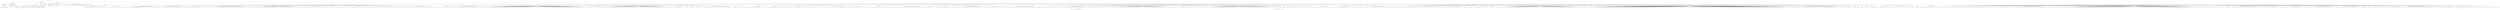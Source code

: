graph Tree {
	"t0" [label = "TEI"];
	"t1" [label = "teiHeader"];
	"t2" [label = "fileDesc"];
	"t3" [label = "titleStmt"];
	"t4" [label = "title"];
	"t5" [label = "title"];
	"t6" [label = "author"];
	"t7" [label = "persName"];
	"t8" [label = "forename"];
	"t9" [label = "surname"];
	"t10" [label = "nameLink"];
	"t11" [label = "surname"];
	"t12" [label = "editor"];
	"t13" [label = "publicationStmt"];
	"t14" [label = "publisher"];
	"t15" [label = "idno"];
	"t16" [label = "idno"];
	"t17" [label = "availability"];
	"t18" [label = "licence"];
	"t19" [label = "ab"];
	"t20" [label = "ref"];
	"t21" [label = "sourceDesc"];
	"t22" [label = "bibl"];
	"t23" [label = "name"];
	"t24" [label = "idno"];
	"t25" [label = "idno"];
	"t26" [label = "availability"];
	"t27" [label = "licence"];
	"t28" [label = "ab"];
	"t29" [label = "ref"];
	"t30" [label = "bibl"];
	"t31" [label = "date"];
	"t32" [label = "idno"];
	"t33" [label = "profileDesc"];
	"t34" [label = "particDesc"];
	"t35" [label = "listPerson"];
	"t36" [label = "person"];
	"t37" [label = "persName"];
	"t38" [label = "person"];
	"t39" [label = "persName"];
	"t40" [label = "person"];
	"t41" [label = "persName"];
	"t42" [label = "person"];
	"t43" [label = "persName"];
	"t44" [label = "person"];
	"t45" [label = "persName"];
	"t46" [label = "person"];
	"t47" [label = "persName"];
	"t48" [label = "person"];
	"t49" [label = "persName"];
	"t50" [label = "person"];
	"t51" [label = "persName"];
	"t52" [label = "person"];
	"t53" [label = "persName"];
	"t54" [label = "person"];
	"t55" [label = "persName"];
	"t56" [label = "person"];
	"t57" [label = "persName"];
	"t58" [label = "textClass"];
	"t59" [label = "keywords"];
	"t60" [label = "term"];
	"t61" [label = "term"];
	"t62" [label = "classCode"];
	"t63" [label = "revisionDesc"];
	"t64" [label = "listChange"];
	"t65" [label = "change"];
	"t66" [label = "text"];
	"t67" [label = "front"];
	"t68" [label = "docTitle"];
	"t69" [label = "titlePart"];
	"t70" [label = "titlePart"];
	"t71" [label = "titlePart"];
	"t72" [label = "docDate"];
	"t73" [label = "docAuthor"];
	"t74" [label = "div"];
	"t75" [label = "div"];
	"t76" [label = "head"];
	"t77" [label = "p"];
	"t78" [label = "p"];
	"t79" [label = "p"];
	"t80" [label = "p"];
	"t81" [label = "div"];
	"t82" [label = "p"];
	"t83" [label = "div"];
	"t84" [label = "p"];
	"t85" [label = "performance"];
	"t86" [label = "ab"];
	"t87" [label = "div"];
	"t88" [label = "opener"];
	"t89" [label = "salute"];
	"t90" [label = "head"];
	"t91" [label = "p"];
	"t92" [label = "p"];
	"t93" [label = "p"];
	"t94" [label = "div"];
	"t95" [label = "head"];
	"t96" [label = "p"];
	"t97" [label = "castList"];
	"t98" [label = "head"];
	"t99" [label = "castItem"];
	"t100" [label = "role"];
	"t101" [label = "castItem"];
	"t102" [label = "role"];
	"t103" [label = "castItem"];
	"t104" [label = "role"];
	"t105" [label = "castItem"];
	"t106" [label = "role"];
	"t107" [label = "castItem"];
	"t108" [label = "role"];
	"t109" [label = "castItem"];
	"t110" [label = "role"];
	"t111" [label = "castItem"];
	"t112" [label = "role"];
	"t113" [label = "castItem"];
	"t114" [label = "role"];
	"t115" [label = "castItem"];
	"t116" [label = "role"];
	"t117" [label = "castItem"];
	"t118" [label = "role"];
	"t119" [label = "castItem"];
	"t120" [label = "role"];
	"t121" [label = "castItem"];
	"t122" [label = "role"];
	"t123" [label = "note"];
	"t124" [label = "body"];
	"t125" [label = "div"];
	"t126" [label = "head"];
	"t127" [label = "div"];
	"t128" [label = "head"];
	"t129" [label = "sp"];
	"t130" [label = "speaker"];
	"t131" [label = "l"];
	"t132" [label = "sp"];
	"t133" [label = "speaker"];
	"t134" [label = "l"];
	"t135" [label = "l"];
	"t136" [label = "l"];
	"t137" [label = "l"];
	"t138" [label = "l"];
	"t139" [label = "l"];
	"t140" [label = "l"];
	"t141" [label = "l"];
	"t142" [label = "l"];
	"t143" [label = "sp"];
	"t144" [label = "speaker"];
	"t145" [label = "l"];
	"t146" [label = "l"];
	"t147" [label = "l"];
	"t148" [label = "l"];
	"t149" [label = "l"];
	"t150" [label = "l"];
	"t151" [label = "sp"];
	"t152" [label = "speaker"];
	"t153" [label = "l"];
	"t154" [label = "l"];
	"t155" [label = "l"];
	"t156" [label = "l"];
	"t157" [label = "l"];
	"t158" [label = "l"];
	"t159" [label = "l"];
	"t160" [label = "l"];
	"t161" [label = "l"];
	"t162" [label = "l"];
	"t163" [label = "l"];
	"t164" [label = "div"];
	"t165" [label = "head"];
	"t166" [label = "sp"];
	"t167" [label = "speaker"];
	"t168" [label = "l"];
	"t169" [label = "l"];
	"t170" [label = "l"];
	"t171" [label = "l"];
	"t172" [label = "l"];
	"t173" [label = "l"];
	"t174" [label = "l"];
	"t175" [label = "l"];
	"t176" [label = "l"];
	"t177" [label = "l"];
	"t178" [label = "l"];
	"t179" [label = "l"];
	"t180" [label = "l"];
	"t181" [label = "l"];
	"t182" [label = "l"];
	"t183" [label = "l"];
	"t184" [label = "l"];
	"t185" [label = "l"];
	"t186" [label = "l"];
	"t187" [label = "l"];
	"t188" [label = "l"];
	"t189" [label = "l"];
	"t190" [label = "l"];
	"t191" [label = "l"];
	"t192" [label = "l"];
	"t193" [label = "sp"];
	"t194" [label = "speaker"];
	"t195" [label = "l"];
	"t196" [label = "l"];
	"t197" [label = "l"];
	"t198" [label = "l"];
	"t199" [label = "l"];
	"t200" [label = "l"];
	"t201" [label = "l"];
	"t202" [label = "l"];
	"t203" [label = "l"];
	"t204" [label = "l"];
	"t205" [label = "l"];
	"t206" [label = "note"];
	"t207" [label = "l"];
	"t208" [label = "l"];
	"t209" [label = "l"];
	"t210" [label = "l"];
	"t211" [label = "l"];
	"t212" [label = "l"];
	"t213" [label = "l"];
	"t214" [label = "l"];
	"t215" [label = "l"];
	"t216" [label = "sp"];
	"t217" [label = "speaker"];
	"t218" [label = "l"];
	"t219" [label = "l"];
	"t220" [label = "l"];
	"t221" [label = "l"];
	"t222" [label = "l"];
	"t223" [label = "l"];
	"t224" [label = "l"];
	"t225" [label = "l"];
	"t226" [label = "l"];
	"t227" [label = "l"];
	"t228" [label = "l"];
	"t229" [label = "l"];
	"t230" [label = "sp"];
	"t231" [label = "speaker"];
	"t232" [label = "l"];
	"t233" [label = "l"];
	"t234" [label = "l"];
	"t235" [label = "l"];
	"t236" [label = "sp"];
	"t237" [label = "speaker"];
	"t238" [label = "l"];
	"t239" [label = "l"];
	"t240" [label = "l"];
	"t241" [label = "l"];
	"t242" [label = "l"];
	"t243" [label = "l"];
	"t244" [label = "l"];
	"t245" [label = "l"];
	"t246" [label = "l"];
	"t247" [label = "l"];
	"t248" [label = "l"];
	"t249" [label = "l"];
	"t250" [label = "l"];
	"t251" [label = "l"];
	"t252" [label = "l"];
	"t253" [label = "l"];
	"t254" [label = "l"];
	"t255" [label = "l"];
	"t256" [label = "l"];
	"t257" [label = "l"];
	"t258" [label = "l"];
	"t259" [label = "l"];
	"t260" [label = "l"];
	"t261" [label = "l"];
	"t262" [label = "l"];
	"t263" [label = "l"];
	"t264" [label = "l"];
	"t265" [label = "l"];
	"t266" [label = "l"];
	"t267" [label = "l"];
	"t268" [label = "l"];
	"t269" [label = "sp"];
	"t270" [label = "speaker"];
	"t271" [label = "l"];
	"t272" [label = "note"];
	"t273" [label = "l"];
	"t274" [label = "sp"];
	"t275" [label = "speaker"];
	"t276" [label = "note"];
	"t277" [label = "l"];
	"t278" [label = "l"];
	"t279" [label = "l"];
	"t280" [label = "l"];
	"t281" [label = "l"];
	"t282" [label = "note"];
	"t283" [label = "l"];
	"t284" [label = "l"];
	"t285" [label = "l"];
	"t286" [label = "l"];
	"t287" [label = "l"];
	"t288" [label = "note"];
	"t289" [label = "l"];
	"t290" [label = "l"];
	"t291" [label = "l"];
	"t292" [label = "l"];
	"t293" [label = "l"];
	"t294" [label = "l"];
	"t295" [label = "l"];
	"t296" [label = "l"];
	"t297" [label = "l"];
	"t298" [label = "l"];
	"t299" [label = "l"];
	"t300" [label = "l"];
	"t301" [label = "l"];
	"t302" [label = "l"];
	"t303" [label = "l"];
	"t304" [label = "l"];
	"t305" [label = "l"];
	"t306" [label = "l"];
	"t307" [label = "l"];
	"t308" [label = "l"];
	"t309" [label = "l"];
	"t310" [label = "sp"];
	"t311" [label = "speaker"];
	"t312" [label = "l"];
	"t313" [label = "sp"];
	"t314" [label = "speaker"];
	"t315" [label = "note"];
	"t316" [label = "l"];
	"t317" [label = "l"];
	"t318" [label = "sp"];
	"t319" [label = "speaker"];
	"t320" [label = "l"];
	"t321" [label = "l"];
	"t322" [label = "l"];
	"t323" [label = "l"];
	"t324" [label = "l"];
	"t325" [label = "l"];
	"t326" [label = "l"];
	"t327" [label = "l"];
	"t328" [label = "note"];
	"t329" [label = "l"];
	"t330" [label = "l"];
	"t331" [label = "l"];
	"t332" [label = "sp"];
	"t333" [label = "speaker"];
	"t334" [label = "l"];
	"t335" [label = "l"];
	"t336" [label = "l"];
	"t337" [label = "l"];
	"t338" [label = "l"];
	"t339" [label = "l"];
	"t340" [label = "l"];
	"t341" [label = "sp"];
	"t342" [label = "speaker"];
	"t343" [label = "l"];
	"t344" [label = "sp"];
	"t345" [label = "speaker"];
	"t346" [label = "l"];
	"t347" [label = "l"];
	"t348" [label = "l"];
	"t349" [label = "l"];
	"t350" [label = "l"];
	"t351" [label = "l"];
	"t352" [label = "l"];
	"t353" [label = "l"];
	"t354" [label = "sp"];
	"t355" [label = "speaker"];
	"t356" [label = "l"];
	"t357" [label = "l"];
	"t358" [label = "l"];
	"t359" [label = "l"];
	"t360" [label = "l"];
	"t361" [label = "l"];
	"t362" [label = "l"];
	"t363" [label = "l"];
	"t364" [label = "l"];
	"t365" [label = "sp"];
	"t366" [label = "speaker"];
	"t367" [label = "l"];
	"t368" [label = "l"];
	"t369" [label = "sp"];
	"t370" [label = "speaker"];
	"t371" [label = "l"];
	"t372" [label = "sp"];
	"t373" [label = "speaker"];
	"t374" [label = "note"];
	"t375" [label = "l"];
	"t376" [label = "l"];
	"t377" [label = "l"];
	"t378" [label = "sp"];
	"t379" [label = "speaker"];
	"t380" [label = "l"];
	"t381" [label = "l"];
	"t382" [label = "l"];
	"t383" [label = "sp"];
	"t384" [label = "speaker"];
	"t385" [label = "l"];
	"t386" [label = "l"];
	"t387" [label = "sp"];
	"t388" [label = "speaker"];
	"t389" [label = "l"];
	"t390" [label = "sp"];
	"t391" [label = "speaker"];
	"t392" [label = "l"];
	"t393" [label = "l"];
	"t394" [label = "sp"];
	"t395" [label = "speaker"];
	"t396" [label = "l"];
	"t397" [label = "l"];
	"t398" [label = "l"];
	"t399" [label = "l"];
	"t400" [label = "l"];
	"t401" [label = "l"];
	"t402" [label = "l"];
	"t403" [label = "l"];
	"t404" [label = "sp"];
	"t405" [label = "speaker"];
	"t406" [label = "l"];
	"t407" [label = "l"];
	"t408" [label = "l"];
	"t409" [label = "l"];
	"t410" [label = "l"];
	"t411" [label = "l"];
	"t412" [label = "l"];
	"t413" [label = "l"];
	"t414" [label = "l"];
	"t415" [label = "l"];
	"t416" [label = "l"];
	"t417" [label = "l"];
	"t418" [label = "l"];
	"t419" [label = "l"];
	"t420" [label = "l"];
	"t421" [label = "note"];
	"t422" [label = "l"];
	"t423" [label = "l"];
	"t424" [label = "sp"];
	"t425" [label = "speaker"];
	"t426" [label = "l"];
	"t427" [label = "l"];
	"t428" [label = "l"];
	"t429" [label = "div"];
	"t430" [label = "head"];
	"t431" [label = "sp"];
	"t432" [label = "speaker"];
	"t433" [label = "l"];
	"t434" [label = "l"];
	"t435" [label = "l"];
	"t436" [label = "l"];
	"t437" [label = "l"];
	"t438" [label = "l"];
	"t439" [label = "l"];
	"t440" [label = "l"];
	"t441" [label = "l"];
	"t442" [label = "l"];
	"t443" [label = "sp"];
	"t444" [label = "speaker"];
	"t445" [label = "l"];
	"t446" [label = "l"];
	"t447" [label = "l"];
	"t448" [label = "l"];
	"t449" [label = "l"];
	"t450" [label = "l"];
	"t451" [label = "l"];
	"t452" [label = "l"];
	"t453" [label = "l"];
	"t454" [label = "l"];
	"t455" [label = "l"];
	"t456" [label = "note"];
	"t457" [label = "l"];
	"t458" [label = "l"];
	"t459" [label = "l"];
	"t460" [label = "l"];
	"t461" [label = "l"];
	"t462" [label = "l"];
	"t463" [label = "l"];
	"t464" [label = "l"];
	"t465" [label = "l"];
	"t466" [label = "sp"];
	"t467" [label = "speaker"];
	"t468" [label = "l"];
	"t469" [label = "sp"];
	"t470" [label = "speaker"];
	"t471" [label = "l"];
	"t472" [label = "l"];
	"t473" [label = "l"];
	"t474" [label = "l"];
	"t475" [label = "l"];
	"t476" [label = "l"];
	"t477" [label = "l"];
	"t478" [label = "l"];
	"t479" [label = "l"];
	"t480" [label = "l"];
	"t481" [label = "l"];
	"t482" [label = "l"];
	"t483" [label = "l"];
	"t484" [label = "l"];
	"t485" [label = "l"];
	"t486" [label = "stage"];
	"t487" [label = "l"];
	"t488" [label = "l"];
	"t489" [label = "l"];
	"t490" [label = "l"];
	"t491" [label = "l"];
	"t492" [label = "l"];
	"t493" [label = "l"];
	"t494" [label = "l"];
	"t495" [label = "l"];
	"t496" [label = "l"];
	"t497" [label = "l"];
	"t498" [label = "l"];
	"t499" [label = "note"];
	"t500" [label = "l"];
	"t501" [label = "l"];
	"t502" [label = "l"];
	"t503" [label = "l"];
	"t504" [label = "l"];
	"t505" [label = "l"];
	"t506" [label = "l"];
	"t507" [label = "l"];
	"t508" [label = "l"];
	"t509" [label = "l"];
	"t510" [label = "l"];
	"t511" [label = "l"];
	"t512" [label = "l"];
	"t513" [label = "l"];
	"t514" [label = "l"];
	"t515" [label = "l"];
	"t516" [label = "l"];
	"t517" [label = "l"];
	"t518" [label = "l"];
	"t519" [label = "l"];
	"t520" [label = "l"];
	"t521" [label = "l"];
	"t522" [label = "l"];
	"t523" [label = "note"];
	"t524" [label = "l"];
	"t525" [label = "l"];
	"t526" [label = "l"];
	"t527" [label = "l"];
	"t528" [label = "note"];
	"t529" [label = "l"];
	"t530" [label = "l"];
	"t531" [label = "l"];
	"t532" [label = "l"];
	"t533" [label = "l"];
	"t534" [label = "l"];
	"t535" [label = "l"];
	"t536" [label = "l"];
	"t537" [label = "l"];
	"t538" [label = "l"];
	"t539" [label = "l"];
	"t540" [label = "l"];
	"t541" [label = "l"];
	"t542" [label = "l"];
	"t543" [label = "note"];
	"t544" [label = "l"];
	"t545" [label = "l"];
	"t546" [label = "l"];
	"t547" [label = "l"];
	"t548" [label = "l"];
	"t549" [label = "l"];
	"t550" [label = "l"];
	"t551" [label = "l"];
	"t552" [label = "sp"];
	"t553" [label = "speaker"];
	"t554" [label = "l"];
	"t555" [label = "sp"];
	"t556" [label = "speaker"];
	"t557" [label = "l"];
	"t558" [label = "l"];
	"t559" [label = "l"];
	"t560" [label = "l"];
	"t561" [label = "l"];
	"t562" [label = "l"];
	"t563" [label = "l"];
	"t564" [label = "l"];
	"t565" [label = "l"];
	"t566" [label = "sp"];
	"t567" [label = "speaker"];
	"t568" [label = "l"];
	"t569" [label = "l"];
	"t570" [label = "l"];
	"t571" [label = "l"];
	"t572" [label = "l"];
	"t573" [label = "l"];
	"t574" [label = "l"];
	"t575" [label = "l"];
	"t576" [label = "l"];
	"t577" [label = "l"];
	"t578" [label = "l"];
	"t579" [label = "l"];
	"t580" [label = "l"];
	"t581" [label = "l"];
	"t582" [label = "l"];
	"t583" [label = "l"];
	"t584" [label = "l"];
	"t585" [label = "l"];
	"t586" [label = "l"];
	"t587" [label = "l"];
	"t588" [label = "l"];
	"t589" [label = "l"];
	"t590" [label = "l"];
	"t591" [label = "l"];
	"t592" [label = "l"];
	"t593" [label = "l"];
	"t594" [label = "l"];
	"t595" [label = "l"];
	"t596" [label = "l"];
	"t597" [label = "l"];
	"t598" [label = "l"];
	"t599" [label = "l"];
	"t600" [label = "l"];
	"t601" [label = "l"];
	"t602" [label = "l"];
	"t603" [label = "l"];
	"t604" [label = "l"];
	"t605" [label = "l"];
	"t606" [label = "l"];
	"t607" [label = "l"];
	"t608" [label = "l"];
	"t609" [label = "l"];
	"t610" [label = "l"];
	"t611" [label = "l"];
	"t612" [label = "l"];
	"t613" [label = "l"];
	"t614" [label = "l"];
	"t615" [label = "l"];
	"t616" [label = "l"];
	"t617" [label = "l"];
	"t618" [label = "l"];
	"t619" [label = "l"];
	"t620" [label = "sp"];
	"t621" [label = "speaker"];
	"t622" [label = "l"];
	"t623" [label = "l"];
	"t624" [label = "l"];
	"t625" [label = "l"];
	"t626" [label = "l"];
	"t627" [label = "l"];
	"t628" [label = "l"];
	"t629" [label = "l"];
	"t630" [label = "l"];
	"t631" [label = "l"];
	"t632" [label = "l"];
	"t633" [label = "sp"];
	"t634" [label = "speaker"];
	"t635" [label = "l"];
	"t636" [label = "l"];
	"t637" [label = "sp"];
	"t638" [label = "speaker"];
	"t639" [label = "l"];
	"t640" [label = "l"];
	"t641" [label = "l"];
	"t642" [label = "sp"];
	"t643" [label = "speaker"];
	"t644" [label = "l"];
	"t645" [label = "l"];
	"t646" [label = "l"];
	"t647" [label = "l"];
	"t648" [label = "l"];
	"t649" [label = "sp"];
	"t650" [label = "speaker"];
	"t651" [label = "l"];
	"t652" [label = "sp"];
	"t653" [label = "speaker"];
	"t654" [label = "l"];
	"t655" [label = "l"];
	"t656" [label = "l"];
	"t657" [label = "l"];
	"t658" [label = "l"];
	"t659" [label = "l"];
	"t660" [label = "l"];
	"t661" [label = "l"];
	"t662" [label = "l"];
	"t663" [label = "l"];
	"t664" [label = "l"];
	"t665" [label = "l"];
	"t666" [label = "l"];
	"t667" [label = "l"];
	"t668" [label = "l"];
	"t669" [label = "stage"];
	"t670" [label = "l"];
	"t671" [label = "l"];
	"t672" [label = "l"];
	"t673" [label = "l"];
	"t674" [label = "sp"];
	"t675" [label = "speaker"];
	"t676" [label = "l"];
	"t677" [label = "l"];
	"t678" [label = "l"];
	"t679" [label = "l"];
	"t680" [label = "l"];
	"t681" [label = "l"];
	"t682" [label = "l"];
	"t683" [label = "sp"];
	"t684" [label = "speaker"];
	"t685" [label = "l"];
	"t686" [label = "div"];
	"t687" [label = "head"];
	"t688" [label = "sp"];
	"t689" [label = "speaker"];
	"t690" [label = "l"];
	"t691" [label = "l"];
	"t692" [label = "l"];
	"t693" [label = "l"];
	"t694" [label = "l"];
	"t695" [label = "l"];
	"t696" [label = "l"];
	"t697" [label = "l"];
	"t698" [label = "l"];
	"t699" [label = "l"];
	"t700" [label = "l"];
	"t701" [label = "l"];
	"t702" [label = "l"];
	"t703" [label = "l"];
	"t704" [label = "div"];
	"t705" [label = "head"];
	"t706" [label = "sp"];
	"t707" [label = "speaker"];
	"t708" [label = "l"];
	"t709" [label = "stage"];
	"t710" [label = "l"];
	"t711" [label = "l"];
	"t712" [label = "l"];
	"t713" [label = "l"];
	"t714" [label = "l"];
	"t715" [label = "l"];
	"t716" [label = "l"];
	"t717" [label = "l"];
	"t718" [label = "l"];
	"t719" [label = "sp"];
	"t720" [label = "speaker"];
	"t721" [label = "l"];
	"t722" [label = "l"];
	"t723" [label = "l"];
	"t724" [label = "l"];
	"t725" [label = "l"];
	"t726" [label = "sp"];
	"t727" [label = "speaker"];
	"t728" [label = "l"];
	"t729" [label = "l"];
	"t730" [label = "l"];
	"t731" [label = "l"];
	"t732" [label = "stage"];
	"t733" [label = "l"];
	"t734" [label = "l"];
	"t735" [label = "l"];
	"t736" [label = "l"];
	"t737" [label = "l"];
	"t738" [label = "l"];
	"t739" [label = "sp"];
	"t740" [label = "speaker"];
	"t741" [label = "l"];
	"t742" [label = "sp"];
	"t743" [label = "speaker"];
	"t744" [label = "l"];
	"t745" [label = "l"];
	"t746" [label = "l"];
	"t747" [label = "l"];
	"t748" [label = "l"];
	"t749" [label = "l"];
	"t750" [label = "l"];
	"t751" [label = "l"];
	"t752" [label = "l"];
	"t753" [label = "sp"];
	"t754" [label = "speaker"];
	"t755" [label = "l"];
	"t756" [label = "l"];
	"t757" [label = "l"];
	"t758" [label = "sp"];
	"t759" [label = "speaker"];
	"t760" [label = "l"];
	"t761" [label = "l"];
	"t762" [label = "l"];
	"t763" [label = "l"];
	"t764" [label = "l"];
	"t765" [label = "l"];
	"t766" [label = "l"];
	"t767" [label = "l"];
	"t768" [label = "note"];
	"t769" [label = "l"];
	"t770" [label = "l"];
	"t771" [label = "note"];
	"t772" [label = "l"];
	"t773" [label = "l"];
	"t774" [label = "l"];
	"t775" [label = "sp"];
	"t776" [label = "speaker"];
	"t777" [label = "l"];
	"t778" [label = "l"];
	"t779" [label = "l"];
	"t780" [label = "l"];
	"t781" [label = "l"];
	"t782" [label = "l"];
	"t783" [label = "l"];
	"t784" [label = "l"];
	"t785" [label = "l"];
	"t786" [label = "l"];
	"t787" [label = "l"];
	"t788" [label = "sp"];
	"t789" [label = "speaker"];
	"t790" [label = "l"];
	"t791" [label = "l"];
	"t792" [label = "note"];
	"t793" [label = "l"];
	"t794" [label = "div"];
	"t795" [label = "head"];
	"t796" [label = "sp"];
	"t797" [label = "speaker"];
	"t798" [label = "l"];
	"t799" [label = "l"];
	"t800" [label = "l"];
	"t801" [label = "l"];
	"t802" [label = "l"];
	"t803" [label = "l"];
	"t804" [label = "l"];
	"t805" [label = "l"];
	"t806" [label = "sp"];
	"t807" [label = "speaker"];
	"t808" [label = "l"];
	"t809" [label = "l"];
	"t810" [label = "sp"];
	"t811" [label = "speaker"];
	"t812" [label = "l"];
	"t813" [label = "l"];
	"t814" [label = "l"];
	"t815" [label = "l"];
	"t816" [label = "l"];
	"t817" [label = "l"];
	"t818" [label = "sp"];
	"t819" [label = "speaker"];
	"t820" [label = "l"];
	"t821" [label = "l"];
	"t822" [label = "l"];
	"t823" [label = "l"];
	"t824" [label = "l"];
	"t825" [label = "l"];
	"t826" [label = "l"];
	"t827" [label = "note"];
	"t828" [label = "l"];
	"t829" [label = "l"];
	"t830" [label = "l"];
	"t831" [label = "l"];
	"t832" [label = "l"];
	"t833" [label = "l"];
	"t834" [label = "stage"];
	"t835" [label = "l"];
	"t836" [label = "l"];
	"t837" [label = "l"];
	"t838" [label = "l"];
	"t839" [label = "l"];
	"t840" [label = "div"];
	"t841" [label = "head"];
	"t842" [label = "sp"];
	"t843" [label = "speaker"];
	"t844" [label = "l"];
	"t845" [label = "sp"];
	"t846" [label = "speaker"];
	"t847" [label = "l"];
	"t848" [label = "l"];
	"t849" [label = "l"];
	"t850" [label = "l"];
	"t851" [label = "l"];
	"t852" [label = "sp"];
	"t853" [label = "speaker"];
	"t854" [label = "l"];
	"t855" [label = "note"];
	"t856" [label = "l"];
	"t857" [label = "l"];
	"t858" [label = "l"];
	"t859" [label = "note"];
	"t860" [label = "l"];
	"t861" [label = "l"];
	"t862" [label = "l"];
	"t863" [label = "l"];
	"t864" [label = "sp"];
	"t865" [label = "speaker"];
	"t866" [label = "l"];
	"t867" [label = "l"];
	"t868" [label = "l"];
	"t869" [label = "l"];
	"t870" [label = "sp"];
	"t871" [label = "speaker"];
	"t872" [label = "l"];
	"t873" [label = "l"];
	"t874" [label = "l"];
	"t875" [label = "l"];
	"t876" [label = "l"];
	"t877" [label = "l"];
	"t878" [label = "l"];
	"t879" [label = "l"];
	"t880" [label = "l"];
	"t881" [label = "l"];
	"t882" [label = "l"];
	"t883" [label = "l"];
	"t884" [label = "l"];
	"t885" [label = "l"];
	"t886" [label = "l"];
	"t887" [label = "l"];
	"t888" [label = "l"];
	"t889" [label = "l"];
	"t890" [label = "l"];
	"t891" [label = "l"];
	"t892" [label = "l"];
	"t893" [label = "sp"];
	"t894" [label = "speaker"];
	"t895" [label = "l"];
	"t896" [label = "l"];
	"t897" [label = "l"];
	"t898" [label = "l"];
	"t899" [label = "l"];
	"t900" [label = "l"];
	"t901" [label = "l"];
	"t902" [label = "l"];
	"t903" [label = "l"];
	"t904" [label = "note"];
	"t905" [label = "l"];
	"t906" [label = "sp"];
	"t907" [label = "speaker"];
	"t908" [label = "l"];
	"t909" [label = "l"];
	"t910" [label = "l"];
	"t911" [label = "l"];
	"t912" [label = "l"];
	"t913" [label = "sp"];
	"t914" [label = "speaker"];
	"t915" [label = "l"];
	"t916" [label = "l"];
	"t917" [label = "l"];
	"t918" [label = "l"];
	"t919" [label = "l"];
	"t920" [label = "note"];
	"t921" [label = "l"];
	"t922" [label = "l"];
	"t923" [label = "l"];
	"t924" [label = "l"];
	"t925" [label = "l"];
	"t926" [label = "l"];
	"t927" [label = "l"];
	"t928" [label = "l"];
	"t929" [label = "l"];
	"t930" [label = "l"];
	"t931" [label = "l"];
	"t932" [label = "l"];
	"t933" [label = "l"];
	"t934" [label = "l"];
	"t935" [label = "stage"];
	"t936" [label = "div"];
	"t937" [label = "head"];
	"t938" [label = "sp"];
	"t939" [label = "speaker"];
	"t940" [label = "l"];
	"t941" [label = "l"];
	"t942" [label = "l"];
	"t943" [label = "stage"];
	"t944" [label = "l"];
	"t945" [label = "div"];
	"t946" [label = "head"];
	"t947" [label = "sp"];
	"t948" [label = "speaker"];
	"t949" [label = "l"];
	"t950" [label = "sp"];
	"t951" [label = "speaker"];
	"t952" [label = "l"];
	"t953" [label = "l"];
	"t954" [label = "sp"];
	"t955" [label = "speaker"];
	"t956" [label = "l"];
	"t957" [label = "l"];
	"t958" [label = "l"];
	"t959" [label = "l"];
	"t960" [label = "l"];
	"t961" [label = "l"];
	"t962" [label = "sp"];
	"t963" [label = "speaker"];
	"t964" [label = "l"];
	"t965" [label = "l"];
	"t966" [label = "l"];
	"t967" [label = "l"];
	"t968" [label = "l"];
	"t969" [label = "l"];
	"t970" [label = "l"];
	"t971" [label = "stage"];
	"t972" [label = "stage"];
	"t973" [label = "ab"];
	"t974" [label = "lg"];
	"t975" [label = "l"];
	"t976" [label = "note"];
	"t977" [label = "l"];
	"t978" [label = "l"];
	"t979" [label = "l"];
	"t980" [label = "l"];
	"t981" [label = "l"];
	"t982" [label = "l"];
	"t983" [label = "l"];
	"t984" [label = "l"];
	"t985" [label = "l"];
	"t986" [label = "stage"];
	"t987" [label = "l"];
	"t988" [label = "l"];
	"t989" [label = "l"];
	"t990" [label = "l"];
	"t991" [label = "l"];
	"t992" [label = "l"];
	"t993" [label = "l"];
	"t994" [label = "sp"];
	"t995" [label = "speaker"];
	"t996" [label = "l"];
	"t997" [label = "sp"];
	"t998" [label = "speaker"];
	"t999" [label = "l"];
	"t1000" [label = "l"];
	"t1001" [label = "l"];
	"t1002" [label = "l"];
	"t1003" [label = "l"];
	"t1004" [label = "sp"];
	"t1005" [label = "speaker"];
	"t1006" [label = "l"];
	"t1007" [label = "sp"];
	"t1008" [label = "speaker"];
	"t1009" [label = "l"];
	"t1010" [label = "l"];
	"t1011" [label = "l"];
	"t1012" [label = "l"];
	"t1013" [label = "sp"];
	"t1014" [label = "speaker"];
	"t1015" [label = "l"];
	"t1016" [label = "l"];
	"t1017" [label = "sp"];
	"t1018" [label = "speaker"];
	"t1019" [label = "l"];
	"t1020" [label = "l"];
	"t1021" [label = "l"];
	"t1022" [label = "l"];
	"t1023" [label = "l"];
	"t1024" [label = "l"];
	"t1025" [label = "l"];
	"t1026" [label = "l"];
	"t1027" [label = "l"];
	"t1028" [label = "l"];
	"t1029" [label = "l"];
	"t1030" [label = "l"];
	"t1031" [label = "l"];
	"t1032" [label = "l"];
	"t1033" [label = "l"];
	"t1034" [label = "l"];
	"t1035" [label = "l"];
	"t1036" [label = "l"];
	"t1037" [label = "l"];
	"t1038" [label = "l"];
	"t1039" [label = "l"];
	"t1040" [label = "l"];
	"t1041" [label = "l"];
	"t1042" [label = "l"];
	"t1043" [label = "l"];
	"t1044" [label = "l"];
	"t1045" [label = "l"];
	"t1046" [label = "l"];
	"t1047" [label = "l"];
	"t1048" [label = "l"];
	"t1049" [label = "l"];
	"t1050" [label = "l"];
	"t1051" [label = "l"];
	"t1052" [label = "l"];
	"t1053" [label = "l"];
	"t1054" [label = "l"];
	"t1055" [label = "l"];
	"t1056" [label = "l"];
	"t1057" [label = "l"];
	"t1058" [label = "l"];
	"t1059" [label = "l"];
	"t1060" [label = "l"];
	"t1061" [label = "l"];
	"t1062" [label = "l"];
	"t1063" [label = "sp"];
	"t1064" [label = "speaker"];
	"t1065" [label = "l"];
	"t1066" [label = "l"];
	"t1067" [label = "sp"];
	"t1068" [label = "speaker"];
	"t1069" [label = "l"];
	"t1070" [label = "l"];
	"t1071" [label = "l"];
	"t1072" [label = "l"];
	"t1073" [label = "sp"];
	"t1074" [label = "speaker"];
	"t1075" [label = "l"];
	"t1076" [label = "sp"];
	"t1077" [label = "speaker"];
	"t1078" [label = "l"];
	"t1079" [label = "l"];
	"t1080" [label = "l"];
	"t1081" [label = "sp"];
	"t1082" [label = "speaker"];
	"t1083" [label = "l"];
	"t1084" [label = "l"];
	"t1085" [label = "l"];
	"t1086" [label = "l"];
	"t1087" [label = "sp"];
	"t1088" [label = "speaker"];
	"t1089" [label = "l"];
	"t1090" [label = "l"];
	"t1091" [label = "l"];
	"t1092" [label = "sp"];
	"t1093" [label = "speaker"];
	"t1094" [label = "l"];
	"t1095" [label = "sp"];
	"t1096" [label = "speaker"];
	"t1097" [label = "l"];
	"t1098" [label = "l"];
	"t1099" [label = "l"];
	"t1100" [label = "l"];
	"t1101" [label = "l"];
	"t1102" [label = "l"];
	"t1103" [label = "l"];
	"t1104" [label = "l"];
	"t1105" [label = "l"];
	"t1106" [label = "l"];
	"t1107" [label = "l"];
	"t1108" [label = "l"];
	"t1109" [label = "l"];
	"t1110" [label = "l"];
	"t1111" [label = "l"];
	"t1112" [label = "l"];
	"t1113" [label = "l"];
	"t1114" [label = "l"];
	"t1115" [label = "l"];
	"t1116" [label = "l"];
	"t1117" [label = "l"];
	"t1118" [label = "note"];
	"t1119" [label = "l"];
	"t1120" [label = "l"];
	"t1121" [label = "l"];
	"t1122" [label = "note"];
	"t1123" [label = "l"];
	"t1124" [label = "l"];
	"t1125" [label = "l"];
	"t1126" [label = "l"];
	"t1127" [label = "l"];
	"t1128" [label = "l"];
	"t1129" [label = "stage"];
	"t1130" [label = "l"];
	"t1131" [label = "l"];
	"t1132" [label = "l"];
	"t1133" [label = "l"];
	"t1134" [label = "l"];
	"t1135" [label = "l"];
	"t1136" [label = "l"];
	"t1137" [label = "l"];
	"t1138" [label = "l"];
	"t1139" [label = "l"];
	"t1140" [label = "l"];
	"t1141" [label = "l"];
	"t1142" [label = "l"];
	"t1143" [label = "l"];
	"t1144" [label = "l"];
	"t1145" [label = "l"];
	"t1146" [label = "l"];
	"t1147" [label = "l"];
	"t1148" [label = "l"];
	"t1149" [label = "sp"];
	"t1150" [label = "speaker"];
	"t1151" [label = "l"];
	"t1152" [label = "stage"];
	"t1153" [label = "ab"];
	"t1154" [label = "lg"];
	"t1155" [label = "l"];
	"t1156" [label = "l"];
	"t1157" [label = "l"];
	"t1158" [label = "l"];
	"t1159" [label = "l"];
	"t1160" [label = "l"];
	"t1161" [label = "l"];
	"t1162" [label = "l"];
	"t1163" [label = "l"];
	"t1164" [label = "l"];
	"t1165" [label = "sp"];
	"t1166" [label = "speaker"];
	"t1167" [label = "l"];
	"t1168" [label = "sp"];
	"t1169" [label = "speaker"];
	"t1170" [label = "l"];
	"t1171" [label = "l"];
	"t1172" [label = "sp"];
	"t1173" [label = "speaker"];
	"t1174" [label = "l"];
	"t1175" [label = "l"];
	"t1176" [label = "l"];
	"t1177" [label = "l"];
	"t1178" [label = "l"];
	"t1179" [label = "l"];
	"t1180" [label = "l"];
	"t1181" [label = "sp"];
	"t1182" [label = "speaker"];
	"t1183" [label = "l"];
	"t1184" [label = "l"];
	"t1185" [label = "l"];
	"t1186" [label = "l"];
	"t1187" [label = "l"];
	"t1188" [label = "l"];
	"t1189" [label = "stage"];
	"t1190" [label = "l"];
	"t1191" [label = "sp"];
	"t1192" [label = "speaker"];
	"t1193" [label = "l"];
	"t1194" [label = "l"];
	"t1195" [label = "sp"];
	"t1196" [label = "speaker"];
	"t1197" [label = "l"];
	"t1198" [label = "div"];
	"t1199" [label = "head"];
	"t1200" [label = "sp"];
	"t1201" [label = "speaker"];
	"t1202" [label = "l"];
	"t1203" [label = "l"];
	"t1204" [label = "l"];
	"t1205" [label = "l"];
	"t1206" [label = "l"];
	"t1207" [label = "l"];
	"t1208" [label = "l"];
	"t1209" [label = "l"];
	"t1210" [label = "l"];
	"t1211" [label = "l"];
	"t1212" [label = "l"];
	"t1213" [label = "l"];
	"t1214" [label = "div"];
	"t1215" [label = "head"];
	"t1216" [label = "sp"];
	"t1217" [label = "speaker"];
	"t1218" [label = "l"];
	"t1219" [label = "l"];
	"t1220" [label = "l"];
	"t1221" [label = "l"];
	"t1222" [label = "l"];
	"t1223" [label = "l"];
	"t1224" [label = "l"];
	"t1225" [label = "l"];
	"t1226" [label = "l"];
	"t1227" [label = "l"];
	"t1228" [label = "l"];
	"t1229" [label = "l"];
	"t1230" [label = "l"];
	"t1231" [label = "l"];
	"t1232" [label = "sp"];
	"t1233" [label = "speaker"];
	"t1234" [label = "l"];
	"t1235" [label = "l"];
	"t1236" [label = "l"];
	"t1237" [label = "l"];
	"t1238" [label = "l"];
	"t1239" [label = "l"];
	"t1240" [label = "l"];
	"t1241" [label = "l"];
	"t1242" [label = "l"];
	"t1243" [label = "sp"];
	"t1244" [label = "speaker"];
	"t1245" [label = "l"];
	"t1246" [label = "l"];
	"t1247" [label = "l"];
	"t1248" [label = "l"];
	"t1249" [label = "l"];
	"t1250" [label = "l"];
	"t1251" [label = "l"];
	"t1252" [label = "l"];
	"t1253" [label = "l"];
	"t1254" [label = "l"];
	"t1255" [label = "l"];
	"t1256" [label = "l"];
	"t1257" [label = "l"];
	"t1258" [label = "l"];
	"t1259" [label = "l"];
	"t1260" [label = "l"];
	"t1261" [label = "l"];
	"t1262" [label = "sp"];
	"t1263" [label = "speaker"];
	"t1264" [label = "l"];
	"t1265" [label = "l"];
	"t1266" [label = "sp"];
	"t1267" [label = "speaker"];
	"t1268" [label = "l"];
	"t1269" [label = "div"];
	"t1270" [label = "head"];
	"t1271" [label = "sp"];
	"t1272" [label = "speaker"];
	"t1273" [label = "l"];
	"t1274" [label = "l"];
	"t1275" [label = "sp"];
	"t1276" [label = "speaker"];
	"t1277" [label = "l"];
	"t1278" [label = "l"];
	"t1279" [label = "l"];
	"t1280" [label = "sp"];
	"t1281" [label = "speaker"];
	"t1282" [label = "l"];
	"t1283" [label = "l"];
	"t1284" [label = "sp"];
	"t1285" [label = "speaker"];
	"t1286" [label = "l"];
	"t1287" [label = "sp"];
	"t1288" [label = "speaker"];
	"t1289" [label = "l"];
	"t1290" [label = "sp"];
	"t1291" [label = "speaker"];
	"t1292" [label = "l"];
	"t1293" [label = "l"];
	"t1294" [label = "sp"];
	"t1295" [label = "speaker"];
	"t1296" [label = "l"];
	"t1297" [label = "sp"];
	"t1298" [label = "speaker"];
	"t1299" [label = "l"];
	"t1300" [label = "sp"];
	"t1301" [label = "speaker"];
	"t1302" [label = "l"];
	"t1303" [label = "sp"];
	"t1304" [label = "speaker"];
	"t1305" [label = "l"];
	"t1306" [label = "l"];
	"t1307" [label = "l"];
	"t1308" [label = "l"];
	"t1309" [label = "l"];
	"t1310" [label = "l"];
	"t1311" [label = "l"];
	"t1312" [label = "l"];
	"t1313" [label = "sp"];
	"t1314" [label = "speaker"];
	"t1315" [label = "l"];
	"t1316" [label = "l"];
	"t1317" [label = "sp"];
	"t1318" [label = "speaker"];
	"t1319" [label = "l"];
	"t1320" [label = "l"];
	"t1321" [label = "l"];
	"t1322" [label = "note"];
	"t1323" [label = "l"];
	"t1324" [label = "l"];
	"t1325" [label = "l"];
	"t1326" [label = "l"];
	"t1327" [label = "note"];
	"t1328" [label = "l"];
	"t1329" [label = "l"];
	"t1330" [label = "sp"];
	"t1331" [label = "speaker"];
	"t1332" [label = "l"];
	"t1333" [label = "l"];
	"t1334" [label = "l"];
	"t1335" [label = "l"];
	"t1336" [label = "sp"];
	"t1337" [label = "speaker"];
	"t1338" [label = "l"];
	"t1339" [label = "l"];
	"t1340" [label = "l"];
	"t1341" [label = "l"];
	"t1342" [label = "sp"];
	"t1343" [label = "speaker"];
	"t1344" [label = "l"];
	"t1345" [label = "sp"];
	"t1346" [label = "speaker"];
	"t1347" [label = "l"];
	"t1348" [label = "l"];
	"t1349" [label = "l"];
	"t1350" [label = "sp"];
	"t1351" [label = "speaker"];
	"t1352" [label = "l"];
	"t1353" [label = "l"];
	"t1354" [label = "sp"];
	"t1355" [label = "speaker"];
	"t1356" [label = "l"];
	"t1357" [label = "l"];
	"t1358" [label = "l"];
	"t1359" [label = "sp"];
	"t1360" [label = "speaker"];
	"t1361" [label = "l"];
	"t1362" [label = "sp"];
	"t1363" [label = "speaker"];
	"t1364" [label = "l"];
	"t1365" [label = "l"];
	"t1366" [label = "l"];
	"t1367" [label = "l"];
	"t1368" [label = "l"];
	"t1369" [label = "l"];
	"t1370" [label = "l"];
	"t1371" [label = "l"];
	"t1372" [label = "l"];
	"t1373" [label = "l"];
	"t1374" [label = "l"];
	"t1375" [label = "l"];
	"t1376" [label = "l"];
	"t1377" [label = "l"];
	"t1378" [label = "l"];
	"t1379" [label = "l"];
	"t1380" [label = "l"];
	"t1381" [label = "l"];
	"t1382" [label = "l"];
	"t1383" [label = "l"];
	"t1384" [label = "l"];
	"t1385" [label = "l"];
	"t1386" [label = "l"];
	"t1387" [label = "l"];
	"t1388" [label = "l"];
	"t1389" [label = "l"];
	"t1390" [label = "l"];
	"t1391" [label = "l"];
	"t1392" [label = "l"];
	"t1393" [label = "l"];
	"t1394" [label = "l"];
	"t1395" [label = "l"];
	"t1396" [label = "l"];
	"t1397" [label = "l"];
	"t1398" [label = "l"];
	"t1399" [label = "l"];
	"t1400" [label = "l"];
	"t1401" [label = "l"];
	"t1402" [label = "l"];
	"t1403" [label = "l"];
	"t1404" [label = "l"];
	"t1405" [label = "note"];
	"t1406" [label = "l"];
	"t1407" [label = "l"];
	"t1408" [label = "l"];
	"t1409" [label = "l"];
	"t1410" [label = "l"];
	"t1411" [label = "l"];
	"t1412" [label = "l"];
	"t1413" [label = "l"];
	"t1414" [label = "l"];
	"t1415" [label = "l"];
	"t1416" [label = "l"];
	"t1417" [label = "l"];
	"t1418" [label = "l"];
	"t1419" [label = "l"];
	"t1420" [label = "l"];
	"t1421" [label = "l"];
	"t1422" [label = "l"];
	"t1423" [label = "l"];
	"t1424" [label = "l"];
	"t1425" [label = "l"];
	"t1426" [label = "l"];
	"t1427" [label = "l"];
	"t1428" [label = "sp"];
	"t1429" [label = "speaker"];
	"t1430" [label = "l"];
	"t1431" [label = "l"];
	"t1432" [label = "l"];
	"t1433" [label = "l"];
	"t1434" [label = "l"];
	"t1435" [label = "l"];
	"t1436" [label = "sp"];
	"t1437" [label = "speaker"];
	"t1438" [label = "l"];
	"t1439" [label = "l"];
	"t1440" [label = "l"];
	"t1441" [label = "l"];
	"t1442" [label = "l"];
	"t1443" [label = "l"];
	"t1444" [label = "l"];
	"t1445" [label = "l"];
	"t1446" [label = "l"];
	"t1447" [label = "l"];
	"t1448" [label = "l"];
	"t1449" [label = "l"];
	"t1450" [label = "l"];
	"t1451" [label = "l"];
	"t1452" [label = "l"];
	"t1453" [label = "l"];
	"t1454" [label = "l"];
	"t1455" [label = "l"];
	"t1456" [label = "l"];
	"t1457" [label = "l"];
	"t1458" [label = "l"];
	"t1459" [label = "l"];
	"t1460" [label = "l"];
	"t1461" [label = "l"];
	"t1462" [label = "l"];
	"t1463" [label = "l"];
	"t1464" [label = "l"];
	"t1465" [label = "l"];
	"t1466" [label = "l"];
	"t1467" [label = "l"];
	"t1468" [label = "l"];
	"t1469" [label = "l"];
	"t1470" [label = "l"];
	"t1471" [label = "l"];
	"t1472" [label = "l"];
	"t1473" [label = "l"];
	"t1474" [label = "l"];
	"t1475" [label = "l"];
	"t1476" [label = "l"];
	"t1477" [label = "l"];
	"t1478" [label = "l"];
	"t1479" [label = "l"];
	"t1480" [label = "l"];
	"t1481" [label = "l"];
	"t1482" [label = "note"];
	"t1483" [label = "l"];
	"t1484" [label = "l"];
	"t1485" [label = "l"];
	"t1486" [label = "l"];
	"t1487" [label = "l"];
	"t1488" [label = "l"];
	"t1489" [label = "l"];
	"t1490" [label = "l"];
	"t1491" [label = "l"];
	"t1492" [label = "l"];
	"t1493" [label = "l"];
	"t1494" [label = "l"];
	"t1495" [label = "l"];
	"t1496" [label = "l"];
	"t1497" [label = "l"];
	"t1498" [label = "l"];
	"t1499" [label = "l"];
	"t1500" [label = "l"];
	"t1501" [label = "l"];
	"t1502" [label = "l"];
	"t1503" [label = "l"];
	"t1504" [label = "l"];
	"t1505" [label = "l"];
	"t1506" [label = "l"];
	"t1507" [label = "l"];
	"t1508" [label = "l"];
	"t1509" [label = "l"];
	"t1510" [label = "l"];
	"t1511" [label = "l"];
	"t1512" [label = "l"];
	"t1513" [label = "l"];
	"t1514" [label = "l"];
	"t1515" [label = "l"];
	"t1516" [label = "note"];
	"t1517" [label = "l"];
	"t1518" [label = "l"];
	"t1519" [label = "l"];
	"t1520" [label = "note"];
	"t1521" [label = "l"];
	"t1522" [label = "l"];
	"t1523" [label = "note"];
	"t1524" [label = "l"];
	"t1525" [label = "l"];
	"t1526" [label = "l"];
	"t1527" [label = "note"];
	"t1528" [label = "l"];
	"t1529" [label = "l"];
	"t1530" [label = "l"];
	"t1531" [label = "l"];
	"t1532" [label = "note"];
	"t1533" [label = "l"];
	"t1534" [label = "l"];
	"t1535" [label = "l"];
	"t1536" [label = "l"];
	"t1537" [label = "note"];
	"t1538" [label = "l"];
	"t1539" [label = "l"];
	"t1540" [label = "l"];
	"t1541" [label = "l"];
	"t1542" [label = "l"];
	"t1543" [label = "l"];
	"t1544" [label = "l"];
	"t1545" [label = "l"];
	"t1546" [label = "l"];
	"t1547" [label = "l"];
	"t1548" [label = "note"];
	"t1549" [label = "l"];
	"t1550" [label = "l"];
	"t1551" [label = "l"];
	"t1552" [label = "l"];
	"t1553" [label = "l"];
	"t1554" [label = "l"];
	"t1555" [label = "note"];
	"t1556" [label = "l"];
	"t1557" [label = "note"];
	"t1558" [label = "l"];
	"t1559" [label = "l"];
	"t1560" [label = "l"];
	"t1561" [label = "l"];
	"t1562" [label = "l"];
	"t1563" [label = "l"];
	"t1564" [label = "l"];
	"t1565" [label = "l"];
	"t1566" [label = "l"];
	"t1567" [label = "l"];
	"t1568" [label = "l"];
	"t1569" [label = "note"];
	"t1570" [label = "l"];
	"t1571" [label = "l"];
	"t1572" [label = "l"];
	"t1573" [label = "l"];
	"t1574" [label = "l"];
	"t1575" [label = "l"];
	"t1576" [label = "l"];
	"t1577" [label = "l"];
	"t1578" [label = "l"];
	"t1579" [label = "l"];
	"t1580" [label = "l"];
	"t1581" [label = "l"];
	"t1582" [label = "l"];
	"t1583" [label = "l"];
	"t1584" [label = "l"];
	"t1585" [label = "l"];
	"t1586" [label = "l"];
	"t1587" [label = "l"];
	"t1588" [label = "l"];
	"t1589" [label = "l"];
	"t1590" [label = "l"];
	"t1591" [label = "l"];
	"t1592" [label = "l"];
	"t1593" [label = "l"];
	"t1594" [label = "l"];
	"t1595" [label = "l"];
	"t1596" [label = "sp"];
	"t1597" [label = "speaker"];
	"t1598" [label = "l"];
	"t1599" [label = "sp"];
	"t1600" [label = "speaker"];
	"t1601" [label = "l"];
	"t1602" [label = "sp"];
	"t1603" [label = "speaker"];
	"t1604" [label = "l"];
	"t1605" [label = "sp"];
	"t1606" [label = "speaker"];
	"t1607" [label = "l"];
	"t1608" [label = "l"];
	"t1609" [label = "l"];
	"t1610" [label = "l"];
	"t1611" [label = "l"];
	"t1612" [label = "l"];
	"t1613" [label = "l"];
	"t1614" [label = "l"];
	"t1615" [label = "l"];
	"t1616" [label = "l"];
	"t1617" [label = "l"];
	"t1618" [label = "l"];
	"t1619" [label = "l"];
	"t1620" [label = "l"];
	"t1621" [label = "l"];
	"t1622" [label = "l"];
	"t1623" [label = "l"];
	"t1624" [label = "l"];
	"t1625" [label = "l"];
	"t1626" [label = "l"];
	"t1627" [label = "l"];
	"t1628" [label = "l"];
	"t1629" [label = "note"];
	"t1630" [label = "l"];
	"t1631" [label = "l"];
	"t1632" [label = "l"];
	"t1633" [label = "l"];
	"t1634" [label = "l"];
	"t1635" [label = "l"];
	"t1636" [label = "l"];
	"t1637" [label = "l"];
	"t1638" [label = "l"];
	"t1639" [label = "sp"];
	"t1640" [label = "speaker"];
	"t1641" [label = "l"];
	"t1642" [label = "l"];
	"t1643" [label = "l"];
	"t1644" [label = "l"];
	"t1645" [label = "sp"];
	"t1646" [label = "speaker"];
	"t1647" [label = "l"];
	"t1648" [label = "l"];
	"t1649" [label = "l"];
	"t1650" [label = "l"];
	"t1651" [label = "sp"];
	"t1652" [label = "speaker"];
	"t1653" [label = "l"];
	"t1654" [label = "sp"];
	"t1655" [label = "speaker"];
	"t1656" [label = "l"];
	"t1657" [label = "sp"];
	"t1658" [label = "speaker"];
	"t1659" [label = "l"];
	"t1660" [label = "l"];
	"t1661" [label = "div"];
	"t1662" [label = "head"];
	"t1663" [label = "sp"];
	"t1664" [label = "speaker"];
	"t1665" [label = "l"];
	"t1666" [label = "l"];
	"t1667" [label = "l"];
	"t1668" [label = "l"];
	"t1669" [label = "note"];
	"t1670" [label = "l"];
	"t1671" [label = "l"];
	"t1672" [label = "l"];
	"t1673" [label = "l"];
	"t1674" [label = "stage"];
	"t1675" [label = "div"];
	"t1676" [label = "head"];
	"t1677" [label = "sp"];
	"t1678" [label = "speaker"];
	"t1679" [label = "l"];
	"t1680" [label = "sp"];
	"t1681" [label = "speaker"];
	"t1682" [label = "l"];
	"t1683" [label = "l"];
	"t1684" [label = "sp"];
	"t1685" [label = "speaker"];
	"t1686" [label = "l"];
	"t1687" [label = "l"];
	"t1688" [label = "l"];
	"t1689" [label = "sp"];
	"t1690" [label = "speaker"];
	"t1691" [label = "l"];
	"t1692" [label = "l"];
	"t1693" [label = "l"];
	"t1694" [label = "l"];
	"t1695" [label = "l"];
	"t1696" [label = "l"];
	"t1697" [label = "l"];
	"t1698" [label = "l"];
	"t1699" [label = "l"];
	"t1700" [label = "l"];
	"t1701" [label = "l"];
	"t1702" [label = "l"];
	"t1703" [label = "sp"];
	"t1704" [label = "speaker"];
	"t1705" [label = "l"];
	"t1706" [label = "l"];
	"t1707" [label = "l"];
	"t1708" [label = "l"];
	"t1709" [label = "sp"];
	"t1710" [label = "speaker"];
	"t1711" [label = "l"];
	"t1712" [label = "sp"];
	"t1713" [label = "speaker"];
	"t1714" [label = "l"];
	"t1715" [label = "div"];
	"t1716" [label = "head"];
	"t1717" [label = "sp"];
	"t1718" [label = "speaker"];
	"t1719" [label = "l"];
	"t1720" [label = "l"];
	"t1721" [label = "l"];
	"t1722" [label = "l"];
	"t1723" [label = "l"];
	"t1724" [label = "l"];
	"t1725" [label = "l"];
	"t1726" [label = "l"];
	"t1727" [label = "l"];
	"t1728" [label = "l"];
	"t1729" [label = "l"];
	"t1730" [label = "l"];
	"t1731" [label = "sp"];
	"t1732" [label = "speaker"];
	"t1733" [label = "l"];
	"t1734" [label = "div"];
	"t1735" [label = "head"];
	"t1736" [label = "sp"];
	"t1737" [label = "speaker"];
	"t1738" [label = "l"];
	"t1739" [label = "l"];
	"t1740" [label = "l"];
	"t1741" [label = "sp"];
	"t1742" [label = "speaker"];
	"t1743" [label = "l"];
	"t1744" [label = "sp"];
	"t1745" [label = "speaker"];
	"t1746" [label = "l"];
	"t1747" [label = "l"];
	"t1748" [label = "l"];
	"t1749" [label = "sp"];
	"t1750" [label = "speaker"];
	"t1751" [label = "l"];
	"t1752" [label = "sp"];
	"t1753" [label = "speaker"];
	"t1754" [label = "l"];
	"t1755" [label = "l"];
	"t1756" [label = "sp"];
	"t1757" [label = "speaker"];
	"t1758" [label = "l"];
	"t1759" [label = "sp"];
	"t1760" [label = "speaker"];
	"t1761" [label = "l"];
	"t1762" [label = "l"];
	"t1763" [label = "l"];
	"t1764" [label = "sp"];
	"t1765" [label = "speaker"];
	"t1766" [label = "l"];
	"t1767" [label = "sp"];
	"t1768" [label = "speaker"];
	"t1769" [label = "l"];
	"t1770" [label = "sp"];
	"t1771" [label = "speaker"];
	"t1772" [label = "l"];
	"t1773" [label = "l"];
	"t1774" [label = "l"];
	"t1775" [label = "l"];
	"t1776" [label = "sp"];
	"t1777" [label = "speaker"];
	"t1778" [label = "l"];
	"t1779" [label = "sp"];
	"t1780" [label = "speaker"];
	"t1781" [label = "l"];
	"t1782" [label = "l"];
	"t1783" [label = "sp"];
	"t1784" [label = "speaker"];
	"t1785" [label = "l"];
	"t1786" [label = "l"];
	"t1787" [label = "l"];
	"t1788" [label = "sp"];
	"t1789" [label = "speaker"];
	"t1790" [label = "l"];
	"t1791" [label = "sp"];
	"t1792" [label = "speaker"];
	"t1793" [label = "l"];
	"t1794" [label = "l"];
	"t1795" [label = "l"];
	"t1796" [label = "l"];
	"t1797" [label = "sp"];
	"t1798" [label = "speaker"];
	"t1799" [label = "l"];
	"t1800" [label = "l"];
	"t1801" [label = "l"];
	"t1802" [label = "sp"];
	"t1803" [label = "speaker"];
	"t1804" [label = "l"];
	"t1805" [label = "l"];
	"t1806" [label = "l"];
	"t1807" [label = "l"];
	"t1808" [label = "l"];
	"t1809" [label = "l"];
	"t1810" [label = "l"];
	"t1811" [label = "l"];
	"t1812" [label = "l"];
	"t1813" [label = "l"];
	"t1814" [label = "l"];
	"t1815" [label = "l"];
	"t1816" [label = "l"];
	"t1817" [label = "l"];
	"t1818" [label = "l"];
	"t1819" [label = "l"];
	"t1820" [label = "l"];
	"t1821" [label = "l"];
	"t1822" [label = "l"];
	"t1823" [label = "l"];
	"t1824" [label = "l"];
	"t1825" [label = "l"];
	"t1826" [label = "l"];
	"t1827" [label = "l"];
	"t1828" [label = "l"];
	"t1829" [label = "sp"];
	"t1830" [label = "speaker"];
	"t1831" [label = "l"];
	"t1832" [label = "l"];
	"t1833" [label = "l"];
	"t1834" [label = "sp"];
	"t1835" [label = "speaker"];
	"t1836" [label = "l"];
	"t1837" [label = "l"];
	"t1838" [label = "sp"];
	"t1839" [label = "speaker"];
	"t1840" [label = "l"];
	"t1841" [label = "l"];
	"t1842" [label = "sp"];
	"t1843" [label = "speaker"];
	"t1844" [label = "l"];
	"t1845" [label = "l"];
	"t1846" [label = "sp"];
	"t1847" [label = "speaker"];
	"t1848" [label = "l"];
	"t1849" [label = "l"];
	"t1850" [label = "l"];
	"t1851" [label = "l"];
	"t1852" [label = "l"];
	"t1853" [label = "l"];
	"t1854" [label = "l"];
	"t1855" [label = "l"];
	"t1856" [label = "l"];
	"t1857" [label = "l"];
	"t1858" [label = "l"];
	"t1859" [label = "l"];
	"t1860" [label = "l"];
	"t1861" [label = "l"];
	"t1862" [label = "l"];
	"t1863" [label = "l"];
	"t1864" [label = "l"];
	"t1865" [label = "l"];
	"t1866" [label = "l"];
	"t1867" [label = "l"];
	"t1868" [label = "l"];
	"t1869" [label = "l"];
	"t1870" [label = "l"];
	"t1871" [label = "l"];
	"t1872" [label = "l"];
	"t1873" [label = "l"];
	"t1874" [label = "l"];
	"t1875" [label = "l"];
	"t1876" [label = "l"];
	"t1877" [label = "l"];
	"t1878" [label = "l"];
	"t1879" [label = "l"];
	"t1880" [label = "l"];
	"t1881" [label = "l"];
	"t1882" [label = "l"];
	"t1883" [label = "l"];
	"t1884" [label = "l"];
	"t1885" [label = "l"];
	"t1886" [label = "l"];
	"t1887" [label = "l"];
	"t1888" [label = "l"];
	"t1889" [label = "l"];
	"t1890" [label = "l"];
	"t1891" [label = "note"];
	"t1892" [label = "l"];
	"t1893" [label = "l"];
	"t1894" [label = "l"];
	"t1895" [label = "l"];
	"t1896" [label = "l"];
	"t1897" [label = "l"];
	"t1898" [label = "l"];
	"t1899" [label = "l"];
	"t1900" [label = "l"];
	"t1901" [label = "note"];
	"t1902" [label = "l"];
	"t1903" [label = "l"];
	"t1904" [label = "l"];
	"t1905" [label = "l"];
	"t1906" [label = "l"];
	"t1907" [label = "l"];
	"t1908" [label = "l"];
	"t1909" [label = "l"];
	"t1910" [label = "l"];
	"t1911" [label = "l"];
	"t1912" [label = "l"];
	"t1913" [label = "l"];
	"t1914" [label = "l"];
	"t1915" [label = "l"];
	"t1916" [label = "l"];
	"t1917" [label = "l"];
	"t1918" [label = "l"];
	"t1919" [label = "l"];
	"t1920" [label = "l"];
	"t1921" [label = "l"];
	"t1922" [label = "l"];
	"t1923" [label = "l"];
	"t1924" [label = "l"];
	"t1925" [label = "l"];
	"t1926" [label = "l"];
	"t1927" [label = "l"];
	"t1928" [label = "l"];
	"t1929" [label = "l"];
	"t1930" [label = "l"];
	"t1931" [label = "note"];
	"t1932" [label = "l"];
	"t1933" [label = "l"];
	"t1934" [label = "l"];
	"t1935" [label = "l"];
	"t1936" [label = "l"];
	"t1937" [label = "l"];
	"t1938" [label = "l"];
	"t1939" [label = "l"];
	"t1940" [label = "l"];
	"t1941" [label = "l"];
	"t1942" [label = "l"];
	"t1943" [label = "l"];
	"t1944" [label = "l"];
	"t1945" [label = "l"];
	"t1946" [label = "l"];
	"t1947" [label = "l"];
	"t1948" [label = "l"];
	"t1949" [label = "l"];
	"t1950" [label = "l"];
	"t1951" [label = "l"];
	"t1952" [label = "sp"];
	"t1953" [label = "speaker"];
	"t1954" [label = "l"];
	"t1955" [label = "l"];
	"t1956" [label = "l"];
	"t1957" [label = "sp"];
	"t1958" [label = "speaker"];
	"t1959" [label = "l"];
	"t1960" [label = "sp"];
	"t1961" [label = "speaker"];
	"t1962" [label = "l"];
	"t1963" [label = "l"];
	"t1964" [label = "l"];
	"t1965" [label = "l"];
	"t1966" [label = "l"];
	"t1967" [label = "l"];
	"t1968" [label = "sp"];
	"t1969" [label = "speaker"];
	"t1970" [label = "l"];
	"t1971" [label = "l"];
	"t1972" [label = "l"];
	"t1973" [label = "l"];
	"t1974" [label = "l"];
	"t1975" [label = "l"];
	"t1976" [label = "sp"];
	"t1977" [label = "speaker"];
	"t1978" [label = "l"];
	"t1979" [label = "l"];
	"t1980" [label = "l"];
	"t1981" [label = "sp"];
	"t1982" [label = "speaker"];
	"t1983" [label = "l"];
	"t1984" [label = "l"];
	"t1985" [label = "l"];
	"t1986" [label = "l"];
	"t1987" [label = "l"];
	"t1988" [label = "l"];
	"t1989" [label = "l"];
	"t1990" [label = "l"];
	"t1991" [label = "l"];
	"t1992" [label = "l"];
	"t1993" [label = "l"];
	"t1994" [label = "l"];
	"t1995" [label = "l"];
	"t1996" [label = "l"];
	"t1997" [label = "l"];
	"t1998" [label = "l"];
	"t1999" [label = "l"];
	"t2000" [label = "l"];
	"t2001" [label = "l"];
	"t2002" [label = "l"];
	"t2003" [label = "l"];
	"t2004" [label = "l"];
	"t2005" [label = "sp"];
	"t2006" [label = "speaker"];
	"t2007" [label = "l"];
	"t2008" [label = "sp"];
	"t2009" [label = "speaker"];
	"t2010" [label = "l"];
	"t2011" [label = "l"];
	"t2012" [label = "l"];
	"t2013" [label = "l"];
	"t2014" [label = "l"];
	"t2015" [label = "l"];
	"t2016" [label = "l"];
	"t2017" [label = "l"];
	"t2018" [label = "l"];
	"t2019" [label = "l"];
	"t2020" [label = "l"];
	"t2021" [label = "l"];
	"t2022" [label = "sp"];
	"t2023" [label = "speaker"];
	"t2024" [label = "l"];
	"t2025" [label = "l"];
	"t2026" [label = "l"];
	"t2027" [label = "sp"];
	"t2028" [label = "speaker"];
	"t2029" [label = "l"];
	"t2030" [label = "l"];
	"t2031" [label = "l"];
	"t2032" [label = "l"];
	"t2033" [label = "l"];
	"t2034" [label = "l"];
	"t2035" [label = "l"];
	"t2036" [label = "l"];
	"t2037" [label = "l"];
	"t2038" [label = "l"];
	"t2039" [label = "l"];
	"t2040" [label = "l"];
	"t2041" [label = "l"];
	"t2042" [label = "sp"];
	"t2043" [label = "speaker"];
	"t2044" [label = "l"];
	"t2045" [label = "l"];
	"t2046" [label = "l"];
	"t2047" [label = "sp"];
	"t2048" [label = "speaker"];
	"t2049" [label = "l"];
	"t2050" [label = "l"];
	"t2051" [label = "l"];
	"t2052" [label = "l"];
	"t2053" [label = "l"];
	"t2054" [label = "l"];
	"t2055" [label = "l"];
	"t2056" [label = "l"];
	"t2057" [label = "l"];
	"t2058" [label = "l"];
	"t2059" [label = "l"];
	"t2060" [label = "l"];
	"t2061" [label = "l"];
	"t2062" [label = "l"];
	"t2063" [label = "l"];
	"t2064" [label = "l"];
	"t2065" [label = "l"];
	"t2066" [label = "l"];
	"t2067" [label = "l"];
	"t2068" [label = "sp"];
	"t2069" [label = "speaker"];
	"t2070" [label = "l"];
	"t2071" [label = "sp"];
	"t2072" [label = "speaker"];
	"t2073" [label = "l"];
	"t2074" [label = "l"];
	"t2075" [label = "l"];
	"t2076" [label = "l"];
	"t2077" [label = "l"];
	"t2078" [label = "l"];
	"t2079" [label = "l"];
	"t2080" [label = "l"];
	"t2081" [label = "l"];
	"t2082" [label = "l"];
	"t2083" [label = "l"];
	"t2084" [label = "l"];
	"t2085" [label = "l"];
	"t2086" [label = "l"];
	"t2087" [label = "l"];
	"t2088" [label = "l"];
	"t2089" [label = "l"];
	"t2090" [label = "stage"];
	"t2091" [label = "sp"];
	"t2092" [label = "speaker"];
	"t2093" [label = "note"];
	"t2094" [label = "l"];
	"t2095" [label = "sp"];
	"t2096" [label = "speaker"];
	"t2097" [label = "l"];
	"t2098" [label = "sp"];
	"t2099" [label = "speaker"];
	"t2100" [label = "l"];
	"t2101" [label = "l"];
	"t2102" [label = "l"];
	"t2103" [label = "l"];
	"t2104" [label = "l"];
	"t2105" [label = "l"];
	"t2106" [label = "sp"];
	"t2107" [label = "speaker"];
	"t2108" [label = "l"];
	"t2109" [label = "l"];
	"t2110" [label = "note"];
	"t2111" [label = "l"];
	"t2112" [label = "sp"];
	"t2113" [label = "speaker"];
	"t2114" [label = "l"];
	"t2115" [label = "l"];
	"t2116" [label = "l"];
	"t2117" [label = "l"];
	"t2118" [label = "note"];
	"t2119" [label = "l"];
	"t2120" [label = "note"];
	"t2121" [label = "note"];
	"t2122" [label = "l"];
	"t2123" [label = "l"];
	"t2124" [label = "sp"];
	"t2125" [label = "speaker"];
	"t2126" [label = "l"];
	"t2127" [label = "l"];
	"t2128" [label = "l"];
	"t2129" [label = "l"];
	"t2130" [label = "l"];
	"t2131" [label = "l"];
	"t2132" [label = "l"];
	"t2133" [label = "l"];
	"t2134" [label = "l"];
	"t2135" [label = "l"];
	"t2136" [label = "l"];
	"t2137" [label = "l"];
	"t2138" [label = "l"];
	"t2139" [label = "l"];
	"t2140" [label = "l"];
	"t2141" [label = "l"];
	"t2142" [label = "l"];
	"t2143" [label = "l"];
	"t2144" [label = "l"];
	"t2145" [label = "l"];
	"t2146" [label = "stage"];
	"t2147" [label = "sp"];
	"t2148" [label = "speaker"];
	"t2149" [label = "l"];
	"t2150" [label = "l"];
	"t2151" [label = "sp"];
	"t2152" [label = "speaker"];
	"t2153" [label = "l"];
	"t2154" [label = "l"];
	"t2155" [label = "l"];
	"t2156" [label = "l"];
	"t2157" [label = "l"];
	"t2158" [label = "sp"];
	"t2159" [label = "speaker"];
	"t2160" [label = "stage"];
	"t2161" [label = "l"];
	"t2162" [label = "l"];
	"t2163" [label = "l"];
	"t2164" [label = "l"];
	"t2165" [label = "stage"];
	"t2166" [label = "l"];
	"t2167" [label = "l"];
	"t2168" [label = "sp"];
	"t2169" [label = "speaker"];
	"t2170" [label = "stage"];
	"t2171" [label = "p"];
	"t2172" [label = "s"];
	"t2173" [label = "p"];
	"t2174" [label = "s"];
	"t2175" [label = "s"];
	"t2176" [label = "stage"];
	"t2177" [label = "l"];
	"t2178" [label = "l"];
	"t2179" [label = "l"];
	"t2180" [label = "sp"];
	"t2181" [label = "speaker"];
	"t2182" [label = "l"];
	"t2183" [label = "sp"];
	"t2184" [label = "speaker"];
	"t2185" [label = "l"];
	"t2186" [label = "l"];
	"t2187" [label = "sp"];
	"t2188" [label = "speaker"];
	"t2189" [label = "l"];
	"t2190" [label = "l"];
	"t2191" [label = "l"];
	"t2192" [label = "note"];
	"t2193" [label = "l"];
	"t2194" [label = "sp"];
	"t2195" [label = "speaker"];
	"t2196" [label = "l"];
	"t2197" [label = "l"];
	"t2198" [label = "l"];
	"t2199" [label = "l"];
	"t2200" [label = "l"];
	"t2201" [label = "sp"];
	"t2202" [label = "speaker"];
	"t2203" [label = "l"];
	"t2204" [label = "l"];
	"t2205" [label = "l"];
	"t2206" [label = "l"];
	"t2207" [label = "l"];
	"t2208" [label = "l"];
	"t0" -- "t1";
	"t1" -- "t2";
	"t2" -- "t3";
	"t3" -- "t4";
	"t3" -- "t5";
	"t3" -- "t6";
	"t6" -- "t7";
	"t7" -- "t8";
	"t7" -- "t9";
	"t7" -- "t10";
	"t7" -- "t11";
	"t3" -- "t12";
	"t2" -- "t13";
	"t13" -- "t14";
	"t13" -- "t15";
	"t13" -- "t16";
	"t13" -- "t17";
	"t17" -- "t18";
	"t18" -- "t19";
	"t18" -- "t20";
	"t2" -- "t21";
	"t21" -- "t22";
	"t22" -- "t23";
	"t22" -- "t24";
	"t22" -- "t25";
	"t22" -- "t26";
	"t26" -- "t27";
	"t27" -- "t28";
	"t27" -- "t29";
	"t22" -- "t30";
	"t30" -- "t31";
	"t30" -- "t32";
	"t1" -- "t33";
	"t33" -- "t34";
	"t34" -- "t35";
	"t35" -- "t36";
	"t36" -- "t37";
	"t35" -- "t38";
	"t38" -- "t39";
	"t35" -- "t40";
	"t40" -- "t41";
	"t35" -- "t42";
	"t42" -- "t43";
	"t35" -- "t44";
	"t44" -- "t45";
	"t35" -- "t46";
	"t46" -- "t47";
	"t35" -- "t48";
	"t48" -- "t49";
	"t35" -- "t50";
	"t50" -- "t51";
	"t35" -- "t52";
	"t52" -- "t53";
	"t35" -- "t54";
	"t54" -- "t55";
	"t35" -- "t56";
	"t56" -- "t57";
	"t33" -- "t58";
	"t58" -- "t59";
	"t59" -- "t60";
	"t59" -- "t61";
	"t58" -- "t62";
	"t1" -- "t63";
	"t63" -- "t64";
	"t64" -- "t65";
	"t0" -- "t66";
	"t66" -- "t67";
	"t67" -- "t68";
	"t68" -- "t69";
	"t68" -- "t70";
	"t68" -- "t71";
	"t67" -- "t72";
	"t67" -- "t73";
	"t67" -- "t74";
	"t74" -- "t75";
	"t75" -- "t76";
	"t75" -- "t77";
	"t75" -- "t78";
	"t75" -- "t79";
	"t75" -- "t80";
	"t74" -- "t81";
	"t81" -- "t82";
	"t74" -- "t83";
	"t83" -- "t84";
	"t67" -- "t85";
	"t85" -- "t86";
	"t67" -- "t87";
	"t87" -- "t88";
	"t88" -- "t89";
	"t87" -- "t90";
	"t87" -- "t91";
	"t87" -- "t92";
	"t87" -- "t93";
	"t67" -- "t94";
	"t94" -- "t95";
	"t94" -- "t96";
	"t67" -- "t97";
	"t97" -- "t98";
	"t97" -- "t99";
	"t99" -- "t100";
	"t97" -- "t101";
	"t101" -- "t102";
	"t97" -- "t103";
	"t103" -- "t104";
	"t97" -- "t105";
	"t105" -- "t106";
	"t97" -- "t107";
	"t107" -- "t108";
	"t97" -- "t109";
	"t109" -- "t110";
	"t97" -- "t111";
	"t111" -- "t112";
	"t97" -- "t113";
	"t113" -- "t114";
	"t97" -- "t115";
	"t115" -- "t116";
	"t97" -- "t117";
	"t117" -- "t118";
	"t97" -- "t119";
	"t119" -- "t120";
	"t97" -- "t121";
	"t121" -- "t122";
	"t67" -- "t123";
	"t66" -- "t124";
	"t124" -- "t125";
	"t125" -- "t126";
	"t125" -- "t127";
	"t127" -- "t128";
	"t127" -- "t129";
	"t129" -- "t130";
	"t129" -- "t131";
	"t127" -- "t132";
	"t132" -- "t133";
	"t132" -- "t134";
	"t132" -- "t135";
	"t132" -- "t136";
	"t132" -- "t137";
	"t132" -- "t138";
	"t132" -- "t139";
	"t132" -- "t140";
	"t132" -- "t141";
	"t132" -- "t142";
	"t127" -- "t143";
	"t143" -- "t144";
	"t143" -- "t145";
	"t143" -- "t146";
	"t143" -- "t147";
	"t143" -- "t148";
	"t143" -- "t149";
	"t143" -- "t150";
	"t127" -- "t151";
	"t151" -- "t152";
	"t151" -- "t153";
	"t151" -- "t154";
	"t151" -- "t155";
	"t151" -- "t156";
	"t151" -- "t157";
	"t151" -- "t158";
	"t151" -- "t159";
	"t151" -- "t160";
	"t151" -- "t161";
	"t151" -- "t162";
	"t151" -- "t163";
	"t125" -- "t164";
	"t164" -- "t165";
	"t164" -- "t166";
	"t166" -- "t167";
	"t166" -- "t168";
	"t166" -- "t169";
	"t166" -- "t170";
	"t166" -- "t171";
	"t166" -- "t172";
	"t166" -- "t173";
	"t166" -- "t174";
	"t166" -- "t175";
	"t166" -- "t176";
	"t166" -- "t177";
	"t166" -- "t178";
	"t166" -- "t179";
	"t166" -- "t180";
	"t166" -- "t181";
	"t166" -- "t182";
	"t166" -- "t183";
	"t166" -- "t184";
	"t166" -- "t185";
	"t166" -- "t186";
	"t166" -- "t187";
	"t166" -- "t188";
	"t166" -- "t189";
	"t166" -- "t190";
	"t166" -- "t191";
	"t166" -- "t192";
	"t164" -- "t193";
	"t193" -- "t194";
	"t193" -- "t195";
	"t193" -- "t196";
	"t193" -- "t197";
	"t193" -- "t198";
	"t193" -- "t199";
	"t193" -- "t200";
	"t193" -- "t201";
	"t193" -- "t202";
	"t193" -- "t203";
	"t193" -- "t204";
	"t193" -- "t205";
	"t193" -- "t206";
	"t193" -- "t207";
	"t193" -- "t208";
	"t193" -- "t209";
	"t193" -- "t210";
	"t193" -- "t211";
	"t193" -- "t212";
	"t193" -- "t213";
	"t193" -- "t214";
	"t193" -- "t215";
	"t164" -- "t216";
	"t216" -- "t217";
	"t216" -- "t218";
	"t216" -- "t219";
	"t216" -- "t220";
	"t216" -- "t221";
	"t216" -- "t222";
	"t216" -- "t223";
	"t216" -- "t224";
	"t216" -- "t225";
	"t216" -- "t226";
	"t216" -- "t227";
	"t216" -- "t228";
	"t216" -- "t229";
	"t164" -- "t230";
	"t230" -- "t231";
	"t230" -- "t232";
	"t230" -- "t233";
	"t230" -- "t234";
	"t230" -- "t235";
	"t164" -- "t236";
	"t236" -- "t237";
	"t236" -- "t238";
	"t236" -- "t239";
	"t236" -- "t240";
	"t236" -- "t241";
	"t236" -- "t242";
	"t236" -- "t243";
	"t236" -- "t244";
	"t236" -- "t245";
	"t236" -- "t246";
	"t236" -- "t247";
	"t236" -- "t248";
	"t236" -- "t249";
	"t236" -- "t250";
	"t236" -- "t251";
	"t236" -- "t252";
	"t236" -- "t253";
	"t236" -- "t254";
	"t236" -- "t255";
	"t236" -- "t256";
	"t236" -- "t257";
	"t236" -- "t258";
	"t236" -- "t259";
	"t236" -- "t260";
	"t236" -- "t261";
	"t236" -- "t262";
	"t236" -- "t263";
	"t236" -- "t264";
	"t236" -- "t265";
	"t236" -- "t266";
	"t236" -- "t267";
	"t236" -- "t268";
	"t164" -- "t269";
	"t269" -- "t270";
	"t269" -- "t271";
	"t269" -- "t272";
	"t269" -- "t273";
	"t164" -- "t274";
	"t274" -- "t275";
	"t274" -- "t276";
	"t274" -- "t277";
	"t274" -- "t278";
	"t274" -- "t279";
	"t274" -- "t280";
	"t274" -- "t281";
	"t274" -- "t282";
	"t274" -- "t283";
	"t274" -- "t284";
	"t274" -- "t285";
	"t274" -- "t286";
	"t274" -- "t287";
	"t274" -- "t288";
	"t274" -- "t289";
	"t274" -- "t290";
	"t274" -- "t291";
	"t274" -- "t292";
	"t274" -- "t293";
	"t274" -- "t294";
	"t274" -- "t295";
	"t274" -- "t296";
	"t274" -- "t297";
	"t274" -- "t298";
	"t274" -- "t299";
	"t274" -- "t300";
	"t274" -- "t301";
	"t274" -- "t302";
	"t274" -- "t303";
	"t274" -- "t304";
	"t274" -- "t305";
	"t274" -- "t306";
	"t274" -- "t307";
	"t274" -- "t308";
	"t274" -- "t309";
	"t164" -- "t310";
	"t310" -- "t311";
	"t310" -- "t312";
	"t164" -- "t313";
	"t313" -- "t314";
	"t313" -- "t315";
	"t313" -- "t316";
	"t313" -- "t317";
	"t164" -- "t318";
	"t318" -- "t319";
	"t318" -- "t320";
	"t318" -- "t321";
	"t318" -- "t322";
	"t318" -- "t323";
	"t318" -- "t324";
	"t318" -- "t325";
	"t318" -- "t326";
	"t318" -- "t327";
	"t318" -- "t328";
	"t318" -- "t329";
	"t318" -- "t330";
	"t318" -- "t331";
	"t164" -- "t332";
	"t332" -- "t333";
	"t332" -- "t334";
	"t332" -- "t335";
	"t332" -- "t336";
	"t332" -- "t337";
	"t332" -- "t338";
	"t332" -- "t339";
	"t332" -- "t340";
	"t164" -- "t341";
	"t341" -- "t342";
	"t341" -- "t343";
	"t164" -- "t344";
	"t344" -- "t345";
	"t344" -- "t346";
	"t344" -- "t347";
	"t344" -- "t348";
	"t344" -- "t349";
	"t344" -- "t350";
	"t344" -- "t351";
	"t344" -- "t352";
	"t344" -- "t353";
	"t164" -- "t354";
	"t354" -- "t355";
	"t354" -- "t356";
	"t354" -- "t357";
	"t354" -- "t358";
	"t354" -- "t359";
	"t354" -- "t360";
	"t354" -- "t361";
	"t354" -- "t362";
	"t354" -- "t363";
	"t354" -- "t364";
	"t164" -- "t365";
	"t365" -- "t366";
	"t365" -- "t367";
	"t365" -- "t368";
	"t164" -- "t369";
	"t369" -- "t370";
	"t369" -- "t371";
	"t164" -- "t372";
	"t372" -- "t373";
	"t372" -- "t374";
	"t372" -- "t375";
	"t372" -- "t376";
	"t372" -- "t377";
	"t164" -- "t378";
	"t378" -- "t379";
	"t378" -- "t380";
	"t378" -- "t381";
	"t378" -- "t382";
	"t164" -- "t383";
	"t383" -- "t384";
	"t383" -- "t385";
	"t383" -- "t386";
	"t164" -- "t387";
	"t387" -- "t388";
	"t387" -- "t389";
	"t164" -- "t390";
	"t390" -- "t391";
	"t390" -- "t392";
	"t390" -- "t393";
	"t164" -- "t394";
	"t394" -- "t395";
	"t394" -- "t396";
	"t394" -- "t397";
	"t394" -- "t398";
	"t394" -- "t399";
	"t394" -- "t400";
	"t394" -- "t401";
	"t394" -- "t402";
	"t394" -- "t403";
	"t164" -- "t404";
	"t404" -- "t405";
	"t404" -- "t406";
	"t404" -- "t407";
	"t404" -- "t408";
	"t404" -- "t409";
	"t404" -- "t410";
	"t404" -- "t411";
	"t404" -- "t412";
	"t404" -- "t413";
	"t404" -- "t414";
	"t404" -- "t415";
	"t404" -- "t416";
	"t404" -- "t417";
	"t404" -- "t418";
	"t404" -- "t419";
	"t404" -- "t420";
	"t404" -- "t421";
	"t404" -- "t422";
	"t404" -- "t423";
	"t164" -- "t424";
	"t424" -- "t425";
	"t424" -- "t426";
	"t424" -- "t427";
	"t424" -- "t428";
	"t125" -- "t429";
	"t429" -- "t430";
	"t429" -- "t431";
	"t431" -- "t432";
	"t431" -- "t433";
	"t431" -- "t434";
	"t431" -- "t435";
	"t431" -- "t436";
	"t431" -- "t437";
	"t431" -- "t438";
	"t431" -- "t439";
	"t431" -- "t440";
	"t431" -- "t441";
	"t431" -- "t442";
	"t429" -- "t443";
	"t443" -- "t444";
	"t443" -- "t445";
	"t443" -- "t446";
	"t443" -- "t447";
	"t443" -- "t448";
	"t443" -- "t449";
	"t443" -- "t450";
	"t443" -- "t451";
	"t443" -- "t452";
	"t443" -- "t453";
	"t443" -- "t454";
	"t443" -- "t455";
	"t443" -- "t456";
	"t443" -- "t457";
	"t443" -- "t458";
	"t443" -- "t459";
	"t443" -- "t460";
	"t443" -- "t461";
	"t443" -- "t462";
	"t443" -- "t463";
	"t443" -- "t464";
	"t443" -- "t465";
	"t429" -- "t466";
	"t466" -- "t467";
	"t466" -- "t468";
	"t429" -- "t469";
	"t469" -- "t470";
	"t469" -- "t471";
	"t469" -- "t472";
	"t469" -- "t473";
	"t469" -- "t474";
	"t469" -- "t475";
	"t469" -- "t476";
	"t469" -- "t477";
	"t469" -- "t478";
	"t469" -- "t479";
	"t469" -- "t480";
	"t469" -- "t481";
	"t469" -- "t482";
	"t469" -- "t483";
	"t469" -- "t484";
	"t469" -- "t485";
	"t469" -- "t486";
	"t469" -- "t487";
	"t469" -- "t488";
	"t469" -- "t489";
	"t469" -- "t490";
	"t469" -- "t491";
	"t469" -- "t492";
	"t469" -- "t493";
	"t469" -- "t494";
	"t469" -- "t495";
	"t469" -- "t496";
	"t469" -- "t497";
	"t469" -- "t498";
	"t469" -- "t499";
	"t469" -- "t500";
	"t469" -- "t501";
	"t469" -- "t502";
	"t469" -- "t503";
	"t469" -- "t504";
	"t469" -- "t505";
	"t469" -- "t506";
	"t469" -- "t507";
	"t469" -- "t508";
	"t469" -- "t509";
	"t469" -- "t510";
	"t469" -- "t511";
	"t469" -- "t512";
	"t469" -- "t513";
	"t469" -- "t514";
	"t469" -- "t515";
	"t469" -- "t516";
	"t469" -- "t517";
	"t469" -- "t518";
	"t469" -- "t519";
	"t469" -- "t520";
	"t469" -- "t521";
	"t469" -- "t522";
	"t469" -- "t523";
	"t469" -- "t524";
	"t469" -- "t525";
	"t469" -- "t526";
	"t469" -- "t527";
	"t469" -- "t528";
	"t469" -- "t529";
	"t469" -- "t530";
	"t469" -- "t531";
	"t469" -- "t532";
	"t469" -- "t533";
	"t469" -- "t534";
	"t469" -- "t535";
	"t469" -- "t536";
	"t469" -- "t537";
	"t469" -- "t538";
	"t469" -- "t539";
	"t469" -- "t540";
	"t469" -- "t541";
	"t469" -- "t542";
	"t469" -- "t543";
	"t469" -- "t544";
	"t469" -- "t545";
	"t469" -- "t546";
	"t469" -- "t547";
	"t469" -- "t548";
	"t469" -- "t549";
	"t469" -- "t550";
	"t469" -- "t551";
	"t429" -- "t552";
	"t552" -- "t553";
	"t552" -- "t554";
	"t429" -- "t555";
	"t555" -- "t556";
	"t555" -- "t557";
	"t555" -- "t558";
	"t555" -- "t559";
	"t555" -- "t560";
	"t555" -- "t561";
	"t555" -- "t562";
	"t555" -- "t563";
	"t555" -- "t564";
	"t555" -- "t565";
	"t429" -- "t566";
	"t566" -- "t567";
	"t566" -- "t568";
	"t566" -- "t569";
	"t566" -- "t570";
	"t566" -- "t571";
	"t566" -- "t572";
	"t566" -- "t573";
	"t566" -- "t574";
	"t566" -- "t575";
	"t566" -- "t576";
	"t566" -- "t577";
	"t566" -- "t578";
	"t566" -- "t579";
	"t566" -- "t580";
	"t566" -- "t581";
	"t566" -- "t582";
	"t566" -- "t583";
	"t566" -- "t584";
	"t566" -- "t585";
	"t566" -- "t586";
	"t566" -- "t587";
	"t566" -- "t588";
	"t566" -- "t589";
	"t566" -- "t590";
	"t566" -- "t591";
	"t566" -- "t592";
	"t566" -- "t593";
	"t566" -- "t594";
	"t566" -- "t595";
	"t566" -- "t596";
	"t566" -- "t597";
	"t566" -- "t598";
	"t566" -- "t599";
	"t566" -- "t600";
	"t566" -- "t601";
	"t566" -- "t602";
	"t566" -- "t603";
	"t566" -- "t604";
	"t566" -- "t605";
	"t566" -- "t606";
	"t566" -- "t607";
	"t566" -- "t608";
	"t566" -- "t609";
	"t566" -- "t610";
	"t566" -- "t611";
	"t566" -- "t612";
	"t566" -- "t613";
	"t566" -- "t614";
	"t566" -- "t615";
	"t566" -- "t616";
	"t566" -- "t617";
	"t566" -- "t618";
	"t566" -- "t619";
	"t429" -- "t620";
	"t620" -- "t621";
	"t620" -- "t622";
	"t620" -- "t623";
	"t620" -- "t624";
	"t620" -- "t625";
	"t620" -- "t626";
	"t620" -- "t627";
	"t620" -- "t628";
	"t620" -- "t629";
	"t620" -- "t630";
	"t620" -- "t631";
	"t620" -- "t632";
	"t429" -- "t633";
	"t633" -- "t634";
	"t633" -- "t635";
	"t633" -- "t636";
	"t429" -- "t637";
	"t637" -- "t638";
	"t637" -- "t639";
	"t637" -- "t640";
	"t637" -- "t641";
	"t429" -- "t642";
	"t642" -- "t643";
	"t642" -- "t644";
	"t642" -- "t645";
	"t642" -- "t646";
	"t642" -- "t647";
	"t642" -- "t648";
	"t429" -- "t649";
	"t649" -- "t650";
	"t649" -- "t651";
	"t429" -- "t652";
	"t652" -- "t653";
	"t652" -- "t654";
	"t652" -- "t655";
	"t652" -- "t656";
	"t652" -- "t657";
	"t652" -- "t658";
	"t652" -- "t659";
	"t652" -- "t660";
	"t652" -- "t661";
	"t652" -- "t662";
	"t652" -- "t663";
	"t652" -- "t664";
	"t652" -- "t665";
	"t652" -- "t666";
	"t652" -- "t667";
	"t652" -- "t668";
	"t652" -- "t669";
	"t652" -- "t670";
	"t652" -- "t671";
	"t652" -- "t672";
	"t652" -- "t673";
	"t429" -- "t674";
	"t674" -- "t675";
	"t674" -- "t676";
	"t674" -- "t677";
	"t674" -- "t678";
	"t674" -- "t679";
	"t674" -- "t680";
	"t674" -- "t681";
	"t674" -- "t682";
	"t429" -- "t683";
	"t683" -- "t684";
	"t683" -- "t685";
	"t125" -- "t686";
	"t686" -- "t687";
	"t686" -- "t688";
	"t688" -- "t689";
	"t688" -- "t690";
	"t688" -- "t691";
	"t688" -- "t692";
	"t688" -- "t693";
	"t688" -- "t694";
	"t688" -- "t695";
	"t688" -- "t696";
	"t688" -- "t697";
	"t688" -- "t698";
	"t688" -- "t699";
	"t688" -- "t700";
	"t688" -- "t701";
	"t688" -- "t702";
	"t688" -- "t703";
	"t125" -- "t704";
	"t704" -- "t705";
	"t704" -- "t706";
	"t706" -- "t707";
	"t706" -- "t708";
	"t706" -- "t709";
	"t706" -- "t710";
	"t706" -- "t711";
	"t706" -- "t712";
	"t706" -- "t713";
	"t706" -- "t714";
	"t706" -- "t715";
	"t706" -- "t716";
	"t706" -- "t717";
	"t706" -- "t718";
	"t704" -- "t719";
	"t719" -- "t720";
	"t719" -- "t721";
	"t719" -- "t722";
	"t719" -- "t723";
	"t719" -- "t724";
	"t719" -- "t725";
	"t704" -- "t726";
	"t726" -- "t727";
	"t726" -- "t728";
	"t726" -- "t729";
	"t726" -- "t730";
	"t726" -- "t731";
	"t726" -- "t732";
	"t726" -- "t733";
	"t726" -- "t734";
	"t726" -- "t735";
	"t726" -- "t736";
	"t726" -- "t737";
	"t726" -- "t738";
	"t704" -- "t739";
	"t739" -- "t740";
	"t739" -- "t741";
	"t704" -- "t742";
	"t742" -- "t743";
	"t742" -- "t744";
	"t742" -- "t745";
	"t742" -- "t746";
	"t742" -- "t747";
	"t742" -- "t748";
	"t742" -- "t749";
	"t742" -- "t750";
	"t742" -- "t751";
	"t742" -- "t752";
	"t704" -- "t753";
	"t753" -- "t754";
	"t753" -- "t755";
	"t753" -- "t756";
	"t753" -- "t757";
	"t704" -- "t758";
	"t758" -- "t759";
	"t758" -- "t760";
	"t758" -- "t761";
	"t758" -- "t762";
	"t758" -- "t763";
	"t758" -- "t764";
	"t758" -- "t765";
	"t758" -- "t766";
	"t758" -- "t767";
	"t758" -- "t768";
	"t758" -- "t769";
	"t758" -- "t770";
	"t758" -- "t771";
	"t758" -- "t772";
	"t758" -- "t773";
	"t758" -- "t774";
	"t704" -- "t775";
	"t775" -- "t776";
	"t775" -- "t777";
	"t775" -- "t778";
	"t775" -- "t779";
	"t775" -- "t780";
	"t775" -- "t781";
	"t775" -- "t782";
	"t775" -- "t783";
	"t775" -- "t784";
	"t775" -- "t785";
	"t775" -- "t786";
	"t775" -- "t787";
	"t704" -- "t788";
	"t788" -- "t789";
	"t788" -- "t790";
	"t788" -- "t791";
	"t788" -- "t792";
	"t788" -- "t793";
	"t125" -- "t794";
	"t794" -- "t795";
	"t794" -- "t796";
	"t796" -- "t797";
	"t796" -- "t798";
	"t796" -- "t799";
	"t796" -- "t800";
	"t796" -- "t801";
	"t796" -- "t802";
	"t796" -- "t803";
	"t796" -- "t804";
	"t796" -- "t805";
	"t794" -- "t806";
	"t806" -- "t807";
	"t806" -- "t808";
	"t806" -- "t809";
	"t794" -- "t810";
	"t810" -- "t811";
	"t810" -- "t812";
	"t810" -- "t813";
	"t810" -- "t814";
	"t810" -- "t815";
	"t810" -- "t816";
	"t810" -- "t817";
	"t794" -- "t818";
	"t818" -- "t819";
	"t818" -- "t820";
	"t818" -- "t821";
	"t818" -- "t822";
	"t818" -- "t823";
	"t818" -- "t824";
	"t818" -- "t825";
	"t818" -- "t826";
	"t818" -- "t827";
	"t818" -- "t828";
	"t818" -- "t829";
	"t818" -- "t830";
	"t818" -- "t831";
	"t818" -- "t832";
	"t818" -- "t833";
	"t818" -- "t834";
	"t818" -- "t835";
	"t818" -- "t836";
	"t818" -- "t837";
	"t818" -- "t838";
	"t818" -- "t839";
	"t125" -- "t840";
	"t840" -- "t841";
	"t840" -- "t842";
	"t842" -- "t843";
	"t842" -- "t844";
	"t840" -- "t845";
	"t845" -- "t846";
	"t845" -- "t847";
	"t845" -- "t848";
	"t845" -- "t849";
	"t845" -- "t850";
	"t845" -- "t851";
	"t840" -- "t852";
	"t852" -- "t853";
	"t852" -- "t854";
	"t852" -- "t855";
	"t852" -- "t856";
	"t852" -- "t857";
	"t852" -- "t858";
	"t852" -- "t859";
	"t852" -- "t860";
	"t852" -- "t861";
	"t852" -- "t862";
	"t852" -- "t863";
	"t840" -- "t864";
	"t864" -- "t865";
	"t864" -- "t866";
	"t864" -- "t867";
	"t864" -- "t868";
	"t864" -- "t869";
	"t840" -- "t870";
	"t870" -- "t871";
	"t870" -- "t872";
	"t870" -- "t873";
	"t870" -- "t874";
	"t870" -- "t875";
	"t870" -- "t876";
	"t870" -- "t877";
	"t870" -- "t878";
	"t870" -- "t879";
	"t870" -- "t880";
	"t870" -- "t881";
	"t870" -- "t882";
	"t870" -- "t883";
	"t870" -- "t884";
	"t870" -- "t885";
	"t870" -- "t886";
	"t870" -- "t887";
	"t870" -- "t888";
	"t870" -- "t889";
	"t870" -- "t890";
	"t870" -- "t891";
	"t870" -- "t892";
	"t840" -- "t893";
	"t893" -- "t894";
	"t893" -- "t895";
	"t893" -- "t896";
	"t893" -- "t897";
	"t893" -- "t898";
	"t893" -- "t899";
	"t893" -- "t900";
	"t893" -- "t901";
	"t893" -- "t902";
	"t893" -- "t903";
	"t893" -- "t904";
	"t893" -- "t905";
	"t840" -- "t906";
	"t906" -- "t907";
	"t906" -- "t908";
	"t906" -- "t909";
	"t906" -- "t910";
	"t906" -- "t911";
	"t906" -- "t912";
	"t840" -- "t913";
	"t913" -- "t914";
	"t913" -- "t915";
	"t913" -- "t916";
	"t913" -- "t917";
	"t913" -- "t918";
	"t913" -- "t919";
	"t913" -- "t920";
	"t913" -- "t921";
	"t913" -- "t922";
	"t913" -- "t923";
	"t913" -- "t924";
	"t913" -- "t925";
	"t913" -- "t926";
	"t913" -- "t927";
	"t913" -- "t928";
	"t913" -- "t929";
	"t913" -- "t930";
	"t913" -- "t931";
	"t913" -- "t932";
	"t913" -- "t933";
	"t913" -- "t934";
	"t913" -- "t935";
	"t125" -- "t936";
	"t936" -- "t937";
	"t936" -- "t938";
	"t938" -- "t939";
	"t938" -- "t940";
	"t938" -- "t941";
	"t938" -- "t942";
	"t938" -- "t943";
	"t938" -- "t944";
	"t125" -- "t945";
	"t945" -- "t946";
	"t945" -- "t947";
	"t947" -- "t948";
	"t947" -- "t949";
	"t945" -- "t950";
	"t950" -- "t951";
	"t950" -- "t952";
	"t950" -- "t953";
	"t945" -- "t954";
	"t954" -- "t955";
	"t954" -- "t956";
	"t954" -- "t957";
	"t954" -- "t958";
	"t954" -- "t959";
	"t954" -- "t960";
	"t954" -- "t961";
	"t945" -- "t962";
	"t962" -- "t963";
	"t962" -- "t964";
	"t962" -- "t965";
	"t962" -- "t966";
	"t962" -- "t967";
	"t962" -- "t968";
	"t962" -- "t969";
	"t962" -- "t970";
	"t962" -- "t971";
	"t962" -- "t972";
	"t962" -- "t973";
	"t973" -- "t974";
	"t974" -- "t975";
	"t974" -- "t976";
	"t974" -- "t977";
	"t974" -- "t978";
	"t974" -- "t979";
	"t974" -- "t980";
	"t974" -- "t981";
	"t974" -- "t982";
	"t974" -- "t983";
	"t974" -- "t984";
	"t974" -- "t985";
	"t962" -- "t986";
	"t962" -- "t987";
	"t962" -- "t988";
	"t962" -- "t989";
	"t962" -- "t990";
	"t962" -- "t991";
	"t962" -- "t992";
	"t962" -- "t993";
	"t945" -- "t994";
	"t994" -- "t995";
	"t994" -- "t996";
	"t945" -- "t997";
	"t997" -- "t998";
	"t997" -- "t999";
	"t997" -- "t1000";
	"t997" -- "t1001";
	"t997" -- "t1002";
	"t997" -- "t1003";
	"t945" -- "t1004";
	"t1004" -- "t1005";
	"t1004" -- "t1006";
	"t945" -- "t1007";
	"t1007" -- "t1008";
	"t1007" -- "t1009";
	"t1007" -- "t1010";
	"t1007" -- "t1011";
	"t1007" -- "t1012";
	"t945" -- "t1013";
	"t1013" -- "t1014";
	"t1013" -- "t1015";
	"t1013" -- "t1016";
	"t945" -- "t1017";
	"t1017" -- "t1018";
	"t1017" -- "t1019";
	"t1017" -- "t1020";
	"t1017" -- "t1021";
	"t1017" -- "t1022";
	"t1017" -- "t1023";
	"t1017" -- "t1024";
	"t1017" -- "t1025";
	"t1017" -- "t1026";
	"t1017" -- "t1027";
	"t1017" -- "t1028";
	"t1017" -- "t1029";
	"t1017" -- "t1030";
	"t1017" -- "t1031";
	"t1017" -- "t1032";
	"t1017" -- "t1033";
	"t1017" -- "t1034";
	"t1017" -- "t1035";
	"t1017" -- "t1036";
	"t1017" -- "t1037";
	"t1017" -- "t1038";
	"t1017" -- "t1039";
	"t1017" -- "t1040";
	"t1017" -- "t1041";
	"t1017" -- "t1042";
	"t1017" -- "t1043";
	"t1017" -- "t1044";
	"t1017" -- "t1045";
	"t1017" -- "t1046";
	"t1017" -- "t1047";
	"t1017" -- "t1048";
	"t1017" -- "t1049";
	"t1017" -- "t1050";
	"t1017" -- "t1051";
	"t1017" -- "t1052";
	"t1017" -- "t1053";
	"t1017" -- "t1054";
	"t1017" -- "t1055";
	"t1017" -- "t1056";
	"t1017" -- "t1057";
	"t1017" -- "t1058";
	"t1017" -- "t1059";
	"t1017" -- "t1060";
	"t1017" -- "t1061";
	"t1017" -- "t1062";
	"t945" -- "t1063";
	"t1063" -- "t1064";
	"t1063" -- "t1065";
	"t1063" -- "t1066";
	"t945" -- "t1067";
	"t1067" -- "t1068";
	"t1067" -- "t1069";
	"t1067" -- "t1070";
	"t1067" -- "t1071";
	"t1067" -- "t1072";
	"t945" -- "t1073";
	"t1073" -- "t1074";
	"t1073" -- "t1075";
	"t945" -- "t1076";
	"t1076" -- "t1077";
	"t1076" -- "t1078";
	"t1076" -- "t1079";
	"t1076" -- "t1080";
	"t945" -- "t1081";
	"t1081" -- "t1082";
	"t1081" -- "t1083";
	"t1081" -- "t1084";
	"t1081" -- "t1085";
	"t1081" -- "t1086";
	"t945" -- "t1087";
	"t1087" -- "t1088";
	"t1087" -- "t1089";
	"t1087" -- "t1090";
	"t1087" -- "t1091";
	"t945" -- "t1092";
	"t1092" -- "t1093";
	"t1092" -- "t1094";
	"t945" -- "t1095";
	"t1095" -- "t1096";
	"t1095" -- "t1097";
	"t1095" -- "t1098";
	"t1095" -- "t1099";
	"t1095" -- "t1100";
	"t1095" -- "t1101";
	"t1095" -- "t1102";
	"t1095" -- "t1103";
	"t1095" -- "t1104";
	"t1095" -- "t1105";
	"t1095" -- "t1106";
	"t1095" -- "t1107";
	"t1095" -- "t1108";
	"t1095" -- "t1109";
	"t1095" -- "t1110";
	"t1095" -- "t1111";
	"t1095" -- "t1112";
	"t1095" -- "t1113";
	"t1095" -- "t1114";
	"t1095" -- "t1115";
	"t1095" -- "t1116";
	"t1095" -- "t1117";
	"t1095" -- "t1118";
	"t1095" -- "t1119";
	"t1095" -- "t1120";
	"t1095" -- "t1121";
	"t1095" -- "t1122";
	"t1095" -- "t1123";
	"t1095" -- "t1124";
	"t1095" -- "t1125";
	"t1095" -- "t1126";
	"t1095" -- "t1127";
	"t1095" -- "t1128";
	"t1095" -- "t1129";
	"t1095" -- "t1130";
	"t1095" -- "t1131";
	"t1095" -- "t1132";
	"t1095" -- "t1133";
	"t1095" -- "t1134";
	"t1095" -- "t1135";
	"t1095" -- "t1136";
	"t1095" -- "t1137";
	"t1095" -- "t1138";
	"t1095" -- "t1139";
	"t1095" -- "t1140";
	"t1095" -- "t1141";
	"t1095" -- "t1142";
	"t1095" -- "t1143";
	"t1095" -- "t1144";
	"t1095" -- "t1145";
	"t1095" -- "t1146";
	"t1095" -- "t1147";
	"t1095" -- "t1148";
	"t945" -- "t1149";
	"t1149" -- "t1150";
	"t1149" -- "t1151";
	"t1149" -- "t1152";
	"t1149" -- "t1153";
	"t1153" -- "t1154";
	"t1154" -- "t1155";
	"t1154" -- "t1156";
	"t1154" -- "t1157";
	"t1154" -- "t1158";
	"t1154" -- "t1159";
	"t1154" -- "t1160";
	"t1154" -- "t1161";
	"t1154" -- "t1162";
	"t1154" -- "t1163";
	"t1154" -- "t1164";
	"t945" -- "t1165";
	"t1165" -- "t1166";
	"t1165" -- "t1167";
	"t945" -- "t1168";
	"t1168" -- "t1169";
	"t1168" -- "t1170";
	"t1168" -- "t1171";
	"t945" -- "t1172";
	"t1172" -- "t1173";
	"t1172" -- "t1174";
	"t1172" -- "t1175";
	"t1172" -- "t1176";
	"t1172" -- "t1177";
	"t1172" -- "t1178";
	"t1172" -- "t1179";
	"t1172" -- "t1180";
	"t945" -- "t1181";
	"t1181" -- "t1182";
	"t1181" -- "t1183";
	"t1181" -- "t1184";
	"t1181" -- "t1185";
	"t1181" -- "t1186";
	"t1181" -- "t1187";
	"t1181" -- "t1188";
	"t1181" -- "t1189";
	"t1181" -- "t1190";
	"t945" -- "t1191";
	"t1191" -- "t1192";
	"t1191" -- "t1193";
	"t1191" -- "t1194";
	"t945" -- "t1195";
	"t1195" -- "t1196";
	"t1195" -- "t1197";
	"t125" -- "t1198";
	"t1198" -- "t1199";
	"t1198" -- "t1200";
	"t1200" -- "t1201";
	"t1200" -- "t1202";
	"t1200" -- "t1203";
	"t1200" -- "t1204";
	"t1200" -- "t1205";
	"t1200" -- "t1206";
	"t1200" -- "t1207";
	"t1200" -- "t1208";
	"t1200" -- "t1209";
	"t1200" -- "t1210";
	"t1200" -- "t1211";
	"t1200" -- "t1212";
	"t1200" -- "t1213";
	"t125" -- "t1214";
	"t1214" -- "t1215";
	"t1214" -- "t1216";
	"t1216" -- "t1217";
	"t1216" -- "t1218";
	"t1216" -- "t1219";
	"t1216" -- "t1220";
	"t1216" -- "t1221";
	"t1216" -- "t1222";
	"t1216" -- "t1223";
	"t1216" -- "t1224";
	"t1216" -- "t1225";
	"t1216" -- "t1226";
	"t1216" -- "t1227";
	"t1216" -- "t1228";
	"t1216" -- "t1229";
	"t1216" -- "t1230";
	"t1216" -- "t1231";
	"t1214" -- "t1232";
	"t1232" -- "t1233";
	"t1232" -- "t1234";
	"t1232" -- "t1235";
	"t1232" -- "t1236";
	"t1232" -- "t1237";
	"t1232" -- "t1238";
	"t1232" -- "t1239";
	"t1232" -- "t1240";
	"t1232" -- "t1241";
	"t1232" -- "t1242";
	"t1214" -- "t1243";
	"t1243" -- "t1244";
	"t1243" -- "t1245";
	"t1243" -- "t1246";
	"t1243" -- "t1247";
	"t1243" -- "t1248";
	"t1243" -- "t1249";
	"t1243" -- "t1250";
	"t1243" -- "t1251";
	"t1243" -- "t1252";
	"t1243" -- "t1253";
	"t1243" -- "t1254";
	"t1243" -- "t1255";
	"t1243" -- "t1256";
	"t1243" -- "t1257";
	"t1243" -- "t1258";
	"t1243" -- "t1259";
	"t1243" -- "t1260";
	"t1243" -- "t1261";
	"t1214" -- "t1262";
	"t1262" -- "t1263";
	"t1262" -- "t1264";
	"t1262" -- "t1265";
	"t1214" -- "t1266";
	"t1266" -- "t1267";
	"t1266" -- "t1268";
	"t125" -- "t1269";
	"t1269" -- "t1270";
	"t1269" -- "t1271";
	"t1271" -- "t1272";
	"t1271" -- "t1273";
	"t1271" -- "t1274";
	"t1269" -- "t1275";
	"t1275" -- "t1276";
	"t1275" -- "t1277";
	"t1275" -- "t1278";
	"t1275" -- "t1279";
	"t1269" -- "t1280";
	"t1280" -- "t1281";
	"t1280" -- "t1282";
	"t1280" -- "t1283";
	"t1269" -- "t1284";
	"t1284" -- "t1285";
	"t1284" -- "t1286";
	"t1269" -- "t1287";
	"t1287" -- "t1288";
	"t1287" -- "t1289";
	"t1269" -- "t1290";
	"t1290" -- "t1291";
	"t1290" -- "t1292";
	"t1290" -- "t1293";
	"t1269" -- "t1294";
	"t1294" -- "t1295";
	"t1294" -- "t1296";
	"t1269" -- "t1297";
	"t1297" -- "t1298";
	"t1297" -- "t1299";
	"t1269" -- "t1300";
	"t1300" -- "t1301";
	"t1300" -- "t1302";
	"t1269" -- "t1303";
	"t1303" -- "t1304";
	"t1303" -- "t1305";
	"t1303" -- "t1306";
	"t1303" -- "t1307";
	"t1303" -- "t1308";
	"t1303" -- "t1309";
	"t1303" -- "t1310";
	"t1303" -- "t1311";
	"t1303" -- "t1312";
	"t1269" -- "t1313";
	"t1313" -- "t1314";
	"t1313" -- "t1315";
	"t1313" -- "t1316";
	"t1269" -- "t1317";
	"t1317" -- "t1318";
	"t1317" -- "t1319";
	"t1317" -- "t1320";
	"t1317" -- "t1321";
	"t1317" -- "t1322";
	"t1317" -- "t1323";
	"t1317" -- "t1324";
	"t1317" -- "t1325";
	"t1317" -- "t1326";
	"t1317" -- "t1327";
	"t1317" -- "t1328";
	"t1317" -- "t1329";
	"t1269" -- "t1330";
	"t1330" -- "t1331";
	"t1330" -- "t1332";
	"t1330" -- "t1333";
	"t1330" -- "t1334";
	"t1330" -- "t1335";
	"t1269" -- "t1336";
	"t1336" -- "t1337";
	"t1336" -- "t1338";
	"t1336" -- "t1339";
	"t1336" -- "t1340";
	"t1336" -- "t1341";
	"t1269" -- "t1342";
	"t1342" -- "t1343";
	"t1342" -- "t1344";
	"t1269" -- "t1345";
	"t1345" -- "t1346";
	"t1345" -- "t1347";
	"t1345" -- "t1348";
	"t1345" -- "t1349";
	"t1269" -- "t1350";
	"t1350" -- "t1351";
	"t1350" -- "t1352";
	"t1350" -- "t1353";
	"t1269" -- "t1354";
	"t1354" -- "t1355";
	"t1354" -- "t1356";
	"t1354" -- "t1357";
	"t1354" -- "t1358";
	"t1269" -- "t1359";
	"t1359" -- "t1360";
	"t1359" -- "t1361";
	"t1269" -- "t1362";
	"t1362" -- "t1363";
	"t1362" -- "t1364";
	"t1362" -- "t1365";
	"t1362" -- "t1366";
	"t1362" -- "t1367";
	"t1362" -- "t1368";
	"t1362" -- "t1369";
	"t1362" -- "t1370";
	"t1362" -- "t1371";
	"t1362" -- "t1372";
	"t1362" -- "t1373";
	"t1362" -- "t1374";
	"t1362" -- "t1375";
	"t1362" -- "t1376";
	"t1362" -- "t1377";
	"t1362" -- "t1378";
	"t1362" -- "t1379";
	"t1362" -- "t1380";
	"t1362" -- "t1381";
	"t1362" -- "t1382";
	"t1362" -- "t1383";
	"t1362" -- "t1384";
	"t1362" -- "t1385";
	"t1362" -- "t1386";
	"t1362" -- "t1387";
	"t1362" -- "t1388";
	"t1362" -- "t1389";
	"t1362" -- "t1390";
	"t1362" -- "t1391";
	"t1362" -- "t1392";
	"t1362" -- "t1393";
	"t1362" -- "t1394";
	"t1362" -- "t1395";
	"t1362" -- "t1396";
	"t1362" -- "t1397";
	"t1362" -- "t1398";
	"t1362" -- "t1399";
	"t1362" -- "t1400";
	"t1362" -- "t1401";
	"t1362" -- "t1402";
	"t1362" -- "t1403";
	"t1362" -- "t1404";
	"t1362" -- "t1405";
	"t1362" -- "t1406";
	"t1362" -- "t1407";
	"t1362" -- "t1408";
	"t1362" -- "t1409";
	"t1362" -- "t1410";
	"t1362" -- "t1411";
	"t1362" -- "t1412";
	"t1362" -- "t1413";
	"t1362" -- "t1414";
	"t1362" -- "t1415";
	"t1362" -- "t1416";
	"t1362" -- "t1417";
	"t1362" -- "t1418";
	"t1362" -- "t1419";
	"t1362" -- "t1420";
	"t1362" -- "t1421";
	"t1362" -- "t1422";
	"t1362" -- "t1423";
	"t1362" -- "t1424";
	"t1362" -- "t1425";
	"t1362" -- "t1426";
	"t1362" -- "t1427";
	"t1269" -- "t1428";
	"t1428" -- "t1429";
	"t1428" -- "t1430";
	"t1428" -- "t1431";
	"t1428" -- "t1432";
	"t1428" -- "t1433";
	"t1428" -- "t1434";
	"t1428" -- "t1435";
	"t1269" -- "t1436";
	"t1436" -- "t1437";
	"t1436" -- "t1438";
	"t1436" -- "t1439";
	"t1436" -- "t1440";
	"t1436" -- "t1441";
	"t1436" -- "t1442";
	"t1436" -- "t1443";
	"t1436" -- "t1444";
	"t1436" -- "t1445";
	"t1436" -- "t1446";
	"t1436" -- "t1447";
	"t1436" -- "t1448";
	"t1436" -- "t1449";
	"t1436" -- "t1450";
	"t1436" -- "t1451";
	"t1436" -- "t1452";
	"t1436" -- "t1453";
	"t1436" -- "t1454";
	"t1436" -- "t1455";
	"t1436" -- "t1456";
	"t1436" -- "t1457";
	"t1436" -- "t1458";
	"t1436" -- "t1459";
	"t1436" -- "t1460";
	"t1436" -- "t1461";
	"t1436" -- "t1462";
	"t1436" -- "t1463";
	"t1436" -- "t1464";
	"t1436" -- "t1465";
	"t1436" -- "t1466";
	"t1436" -- "t1467";
	"t1436" -- "t1468";
	"t1436" -- "t1469";
	"t1436" -- "t1470";
	"t1436" -- "t1471";
	"t1436" -- "t1472";
	"t1436" -- "t1473";
	"t1436" -- "t1474";
	"t1436" -- "t1475";
	"t1436" -- "t1476";
	"t1436" -- "t1477";
	"t1436" -- "t1478";
	"t1436" -- "t1479";
	"t1436" -- "t1480";
	"t1436" -- "t1481";
	"t1436" -- "t1482";
	"t1436" -- "t1483";
	"t1436" -- "t1484";
	"t1436" -- "t1485";
	"t1436" -- "t1486";
	"t1436" -- "t1487";
	"t1436" -- "t1488";
	"t1436" -- "t1489";
	"t1436" -- "t1490";
	"t1436" -- "t1491";
	"t1436" -- "t1492";
	"t1436" -- "t1493";
	"t1436" -- "t1494";
	"t1436" -- "t1495";
	"t1436" -- "t1496";
	"t1436" -- "t1497";
	"t1436" -- "t1498";
	"t1436" -- "t1499";
	"t1436" -- "t1500";
	"t1436" -- "t1501";
	"t1436" -- "t1502";
	"t1436" -- "t1503";
	"t1436" -- "t1504";
	"t1436" -- "t1505";
	"t1436" -- "t1506";
	"t1436" -- "t1507";
	"t1436" -- "t1508";
	"t1436" -- "t1509";
	"t1436" -- "t1510";
	"t1436" -- "t1511";
	"t1436" -- "t1512";
	"t1436" -- "t1513";
	"t1436" -- "t1514";
	"t1436" -- "t1515";
	"t1436" -- "t1516";
	"t1436" -- "t1517";
	"t1436" -- "t1518";
	"t1436" -- "t1519";
	"t1436" -- "t1520";
	"t1436" -- "t1521";
	"t1436" -- "t1522";
	"t1436" -- "t1523";
	"t1436" -- "t1524";
	"t1436" -- "t1525";
	"t1436" -- "t1526";
	"t1436" -- "t1527";
	"t1436" -- "t1528";
	"t1436" -- "t1529";
	"t1436" -- "t1530";
	"t1436" -- "t1531";
	"t1436" -- "t1532";
	"t1436" -- "t1533";
	"t1436" -- "t1534";
	"t1436" -- "t1535";
	"t1436" -- "t1536";
	"t1436" -- "t1537";
	"t1436" -- "t1538";
	"t1436" -- "t1539";
	"t1436" -- "t1540";
	"t1436" -- "t1541";
	"t1436" -- "t1542";
	"t1436" -- "t1543";
	"t1436" -- "t1544";
	"t1436" -- "t1545";
	"t1436" -- "t1546";
	"t1436" -- "t1547";
	"t1436" -- "t1548";
	"t1436" -- "t1549";
	"t1436" -- "t1550";
	"t1436" -- "t1551";
	"t1436" -- "t1552";
	"t1436" -- "t1553";
	"t1436" -- "t1554";
	"t1436" -- "t1555";
	"t1436" -- "t1556";
	"t1436" -- "t1557";
	"t1436" -- "t1558";
	"t1436" -- "t1559";
	"t1436" -- "t1560";
	"t1436" -- "t1561";
	"t1436" -- "t1562";
	"t1436" -- "t1563";
	"t1436" -- "t1564";
	"t1436" -- "t1565";
	"t1436" -- "t1566";
	"t1436" -- "t1567";
	"t1436" -- "t1568";
	"t1436" -- "t1569";
	"t1436" -- "t1570";
	"t1436" -- "t1571";
	"t1436" -- "t1572";
	"t1436" -- "t1573";
	"t1436" -- "t1574";
	"t1436" -- "t1575";
	"t1436" -- "t1576";
	"t1436" -- "t1577";
	"t1436" -- "t1578";
	"t1436" -- "t1579";
	"t1436" -- "t1580";
	"t1436" -- "t1581";
	"t1436" -- "t1582";
	"t1436" -- "t1583";
	"t1436" -- "t1584";
	"t1436" -- "t1585";
	"t1436" -- "t1586";
	"t1436" -- "t1587";
	"t1436" -- "t1588";
	"t1436" -- "t1589";
	"t1436" -- "t1590";
	"t1436" -- "t1591";
	"t1436" -- "t1592";
	"t1436" -- "t1593";
	"t1436" -- "t1594";
	"t1436" -- "t1595";
	"t1269" -- "t1596";
	"t1596" -- "t1597";
	"t1596" -- "t1598";
	"t1269" -- "t1599";
	"t1599" -- "t1600";
	"t1599" -- "t1601";
	"t1269" -- "t1602";
	"t1602" -- "t1603";
	"t1602" -- "t1604";
	"t1269" -- "t1605";
	"t1605" -- "t1606";
	"t1605" -- "t1607";
	"t1605" -- "t1608";
	"t1605" -- "t1609";
	"t1605" -- "t1610";
	"t1605" -- "t1611";
	"t1605" -- "t1612";
	"t1605" -- "t1613";
	"t1605" -- "t1614";
	"t1605" -- "t1615";
	"t1605" -- "t1616";
	"t1605" -- "t1617";
	"t1605" -- "t1618";
	"t1605" -- "t1619";
	"t1605" -- "t1620";
	"t1605" -- "t1621";
	"t1605" -- "t1622";
	"t1605" -- "t1623";
	"t1605" -- "t1624";
	"t1605" -- "t1625";
	"t1605" -- "t1626";
	"t1605" -- "t1627";
	"t1605" -- "t1628";
	"t1605" -- "t1629";
	"t1605" -- "t1630";
	"t1605" -- "t1631";
	"t1605" -- "t1632";
	"t1605" -- "t1633";
	"t1605" -- "t1634";
	"t1605" -- "t1635";
	"t1605" -- "t1636";
	"t1605" -- "t1637";
	"t1605" -- "t1638";
	"t1269" -- "t1639";
	"t1639" -- "t1640";
	"t1639" -- "t1641";
	"t1639" -- "t1642";
	"t1639" -- "t1643";
	"t1639" -- "t1644";
	"t1269" -- "t1645";
	"t1645" -- "t1646";
	"t1645" -- "t1647";
	"t1645" -- "t1648";
	"t1645" -- "t1649";
	"t1645" -- "t1650";
	"t1269" -- "t1651";
	"t1651" -- "t1652";
	"t1651" -- "t1653";
	"t1269" -- "t1654";
	"t1654" -- "t1655";
	"t1654" -- "t1656";
	"t1269" -- "t1657";
	"t1657" -- "t1658";
	"t1657" -- "t1659";
	"t1657" -- "t1660";
	"t125" -- "t1661";
	"t1661" -- "t1662";
	"t1661" -- "t1663";
	"t1663" -- "t1664";
	"t1663" -- "t1665";
	"t1663" -- "t1666";
	"t1663" -- "t1667";
	"t1663" -- "t1668";
	"t1663" -- "t1669";
	"t1663" -- "t1670";
	"t1663" -- "t1671";
	"t1663" -- "t1672";
	"t1663" -- "t1673";
	"t1663" -- "t1674";
	"t125" -- "t1675";
	"t1675" -- "t1676";
	"t1675" -- "t1677";
	"t1677" -- "t1678";
	"t1677" -- "t1679";
	"t1675" -- "t1680";
	"t1680" -- "t1681";
	"t1680" -- "t1682";
	"t1680" -- "t1683";
	"t1675" -- "t1684";
	"t1684" -- "t1685";
	"t1684" -- "t1686";
	"t1684" -- "t1687";
	"t1684" -- "t1688";
	"t1675" -- "t1689";
	"t1689" -- "t1690";
	"t1689" -- "t1691";
	"t1689" -- "t1692";
	"t1689" -- "t1693";
	"t1689" -- "t1694";
	"t1689" -- "t1695";
	"t1689" -- "t1696";
	"t1689" -- "t1697";
	"t1689" -- "t1698";
	"t1689" -- "t1699";
	"t1689" -- "t1700";
	"t1689" -- "t1701";
	"t1689" -- "t1702";
	"t1675" -- "t1703";
	"t1703" -- "t1704";
	"t1703" -- "t1705";
	"t1703" -- "t1706";
	"t1703" -- "t1707";
	"t1703" -- "t1708";
	"t1675" -- "t1709";
	"t1709" -- "t1710";
	"t1709" -- "t1711";
	"t1675" -- "t1712";
	"t1712" -- "t1713";
	"t1712" -- "t1714";
	"t125" -- "t1715";
	"t1715" -- "t1716";
	"t1715" -- "t1717";
	"t1717" -- "t1718";
	"t1717" -- "t1719";
	"t1717" -- "t1720";
	"t1717" -- "t1721";
	"t1717" -- "t1722";
	"t1717" -- "t1723";
	"t1717" -- "t1724";
	"t1717" -- "t1725";
	"t1717" -- "t1726";
	"t1717" -- "t1727";
	"t1717" -- "t1728";
	"t1717" -- "t1729";
	"t1717" -- "t1730";
	"t1715" -- "t1731";
	"t1731" -- "t1732";
	"t1731" -- "t1733";
	"t125" -- "t1734";
	"t1734" -- "t1735";
	"t1734" -- "t1736";
	"t1736" -- "t1737";
	"t1736" -- "t1738";
	"t1736" -- "t1739";
	"t1736" -- "t1740";
	"t1734" -- "t1741";
	"t1741" -- "t1742";
	"t1741" -- "t1743";
	"t1734" -- "t1744";
	"t1744" -- "t1745";
	"t1744" -- "t1746";
	"t1744" -- "t1747";
	"t1744" -- "t1748";
	"t1734" -- "t1749";
	"t1749" -- "t1750";
	"t1749" -- "t1751";
	"t1734" -- "t1752";
	"t1752" -- "t1753";
	"t1752" -- "t1754";
	"t1752" -- "t1755";
	"t1734" -- "t1756";
	"t1756" -- "t1757";
	"t1756" -- "t1758";
	"t1734" -- "t1759";
	"t1759" -- "t1760";
	"t1759" -- "t1761";
	"t1759" -- "t1762";
	"t1759" -- "t1763";
	"t1734" -- "t1764";
	"t1764" -- "t1765";
	"t1764" -- "t1766";
	"t1734" -- "t1767";
	"t1767" -- "t1768";
	"t1767" -- "t1769";
	"t1734" -- "t1770";
	"t1770" -- "t1771";
	"t1770" -- "t1772";
	"t1770" -- "t1773";
	"t1770" -- "t1774";
	"t1770" -- "t1775";
	"t1734" -- "t1776";
	"t1776" -- "t1777";
	"t1776" -- "t1778";
	"t1734" -- "t1779";
	"t1779" -- "t1780";
	"t1779" -- "t1781";
	"t1779" -- "t1782";
	"t1734" -- "t1783";
	"t1783" -- "t1784";
	"t1783" -- "t1785";
	"t1783" -- "t1786";
	"t1783" -- "t1787";
	"t1734" -- "t1788";
	"t1788" -- "t1789";
	"t1788" -- "t1790";
	"t1734" -- "t1791";
	"t1791" -- "t1792";
	"t1791" -- "t1793";
	"t1791" -- "t1794";
	"t1791" -- "t1795";
	"t1791" -- "t1796";
	"t1734" -- "t1797";
	"t1797" -- "t1798";
	"t1797" -- "t1799";
	"t1797" -- "t1800";
	"t1797" -- "t1801";
	"t1734" -- "t1802";
	"t1802" -- "t1803";
	"t1802" -- "t1804";
	"t1802" -- "t1805";
	"t1802" -- "t1806";
	"t1802" -- "t1807";
	"t1802" -- "t1808";
	"t1802" -- "t1809";
	"t1802" -- "t1810";
	"t1802" -- "t1811";
	"t1802" -- "t1812";
	"t1802" -- "t1813";
	"t1802" -- "t1814";
	"t1802" -- "t1815";
	"t1802" -- "t1816";
	"t1802" -- "t1817";
	"t1802" -- "t1818";
	"t1802" -- "t1819";
	"t1802" -- "t1820";
	"t1802" -- "t1821";
	"t1802" -- "t1822";
	"t1802" -- "t1823";
	"t1802" -- "t1824";
	"t1802" -- "t1825";
	"t1802" -- "t1826";
	"t1802" -- "t1827";
	"t1802" -- "t1828";
	"t1734" -- "t1829";
	"t1829" -- "t1830";
	"t1829" -- "t1831";
	"t1829" -- "t1832";
	"t1829" -- "t1833";
	"t1734" -- "t1834";
	"t1834" -- "t1835";
	"t1834" -- "t1836";
	"t1834" -- "t1837";
	"t1734" -- "t1838";
	"t1838" -- "t1839";
	"t1838" -- "t1840";
	"t1838" -- "t1841";
	"t1734" -- "t1842";
	"t1842" -- "t1843";
	"t1842" -- "t1844";
	"t1842" -- "t1845";
	"t1734" -- "t1846";
	"t1846" -- "t1847";
	"t1846" -- "t1848";
	"t1846" -- "t1849";
	"t1846" -- "t1850";
	"t1846" -- "t1851";
	"t1846" -- "t1852";
	"t1846" -- "t1853";
	"t1846" -- "t1854";
	"t1846" -- "t1855";
	"t1846" -- "t1856";
	"t1846" -- "t1857";
	"t1846" -- "t1858";
	"t1846" -- "t1859";
	"t1846" -- "t1860";
	"t1846" -- "t1861";
	"t1846" -- "t1862";
	"t1846" -- "t1863";
	"t1846" -- "t1864";
	"t1846" -- "t1865";
	"t1846" -- "t1866";
	"t1846" -- "t1867";
	"t1846" -- "t1868";
	"t1846" -- "t1869";
	"t1846" -- "t1870";
	"t1846" -- "t1871";
	"t1846" -- "t1872";
	"t1846" -- "t1873";
	"t1846" -- "t1874";
	"t1846" -- "t1875";
	"t1846" -- "t1876";
	"t1846" -- "t1877";
	"t1846" -- "t1878";
	"t1846" -- "t1879";
	"t1846" -- "t1880";
	"t1846" -- "t1881";
	"t1846" -- "t1882";
	"t1846" -- "t1883";
	"t1846" -- "t1884";
	"t1846" -- "t1885";
	"t1846" -- "t1886";
	"t1846" -- "t1887";
	"t1846" -- "t1888";
	"t1846" -- "t1889";
	"t1846" -- "t1890";
	"t1846" -- "t1891";
	"t1846" -- "t1892";
	"t1846" -- "t1893";
	"t1846" -- "t1894";
	"t1846" -- "t1895";
	"t1846" -- "t1896";
	"t1846" -- "t1897";
	"t1846" -- "t1898";
	"t1846" -- "t1899";
	"t1846" -- "t1900";
	"t1846" -- "t1901";
	"t1846" -- "t1902";
	"t1846" -- "t1903";
	"t1846" -- "t1904";
	"t1846" -- "t1905";
	"t1846" -- "t1906";
	"t1846" -- "t1907";
	"t1846" -- "t1908";
	"t1846" -- "t1909";
	"t1846" -- "t1910";
	"t1846" -- "t1911";
	"t1846" -- "t1912";
	"t1846" -- "t1913";
	"t1846" -- "t1914";
	"t1846" -- "t1915";
	"t1846" -- "t1916";
	"t1846" -- "t1917";
	"t1846" -- "t1918";
	"t1846" -- "t1919";
	"t1846" -- "t1920";
	"t1846" -- "t1921";
	"t1846" -- "t1922";
	"t1846" -- "t1923";
	"t1846" -- "t1924";
	"t1846" -- "t1925";
	"t1846" -- "t1926";
	"t1846" -- "t1927";
	"t1846" -- "t1928";
	"t1846" -- "t1929";
	"t1846" -- "t1930";
	"t1846" -- "t1931";
	"t1846" -- "t1932";
	"t1846" -- "t1933";
	"t1846" -- "t1934";
	"t1846" -- "t1935";
	"t1846" -- "t1936";
	"t1846" -- "t1937";
	"t1846" -- "t1938";
	"t1846" -- "t1939";
	"t1846" -- "t1940";
	"t1846" -- "t1941";
	"t1846" -- "t1942";
	"t1846" -- "t1943";
	"t1846" -- "t1944";
	"t1846" -- "t1945";
	"t1846" -- "t1946";
	"t1846" -- "t1947";
	"t1846" -- "t1948";
	"t1846" -- "t1949";
	"t1846" -- "t1950";
	"t1846" -- "t1951";
	"t1734" -- "t1952";
	"t1952" -- "t1953";
	"t1952" -- "t1954";
	"t1952" -- "t1955";
	"t1952" -- "t1956";
	"t1734" -- "t1957";
	"t1957" -- "t1958";
	"t1957" -- "t1959";
	"t1734" -- "t1960";
	"t1960" -- "t1961";
	"t1960" -- "t1962";
	"t1960" -- "t1963";
	"t1960" -- "t1964";
	"t1960" -- "t1965";
	"t1960" -- "t1966";
	"t1960" -- "t1967";
	"t1734" -- "t1968";
	"t1968" -- "t1969";
	"t1968" -- "t1970";
	"t1968" -- "t1971";
	"t1968" -- "t1972";
	"t1968" -- "t1973";
	"t1968" -- "t1974";
	"t1968" -- "t1975";
	"t1734" -- "t1976";
	"t1976" -- "t1977";
	"t1976" -- "t1978";
	"t1976" -- "t1979";
	"t1976" -- "t1980";
	"t1734" -- "t1981";
	"t1981" -- "t1982";
	"t1981" -- "t1983";
	"t1981" -- "t1984";
	"t1981" -- "t1985";
	"t1981" -- "t1986";
	"t1981" -- "t1987";
	"t1981" -- "t1988";
	"t1981" -- "t1989";
	"t1981" -- "t1990";
	"t1981" -- "t1991";
	"t1981" -- "t1992";
	"t1981" -- "t1993";
	"t1981" -- "t1994";
	"t1981" -- "t1995";
	"t1981" -- "t1996";
	"t1981" -- "t1997";
	"t1981" -- "t1998";
	"t1981" -- "t1999";
	"t1981" -- "t2000";
	"t1981" -- "t2001";
	"t1981" -- "t2002";
	"t1981" -- "t2003";
	"t1981" -- "t2004";
	"t1734" -- "t2005";
	"t2005" -- "t2006";
	"t2005" -- "t2007";
	"t1734" -- "t2008";
	"t2008" -- "t2009";
	"t2008" -- "t2010";
	"t2008" -- "t2011";
	"t2008" -- "t2012";
	"t2008" -- "t2013";
	"t2008" -- "t2014";
	"t2008" -- "t2015";
	"t2008" -- "t2016";
	"t2008" -- "t2017";
	"t2008" -- "t2018";
	"t2008" -- "t2019";
	"t2008" -- "t2020";
	"t2008" -- "t2021";
	"t1734" -- "t2022";
	"t2022" -- "t2023";
	"t2022" -- "t2024";
	"t2022" -- "t2025";
	"t2022" -- "t2026";
	"t1734" -- "t2027";
	"t2027" -- "t2028";
	"t2027" -- "t2029";
	"t2027" -- "t2030";
	"t2027" -- "t2031";
	"t2027" -- "t2032";
	"t2027" -- "t2033";
	"t2027" -- "t2034";
	"t2027" -- "t2035";
	"t2027" -- "t2036";
	"t2027" -- "t2037";
	"t2027" -- "t2038";
	"t2027" -- "t2039";
	"t2027" -- "t2040";
	"t2027" -- "t2041";
	"t1734" -- "t2042";
	"t2042" -- "t2043";
	"t2042" -- "t2044";
	"t2042" -- "t2045";
	"t2042" -- "t2046";
	"t1734" -- "t2047";
	"t2047" -- "t2048";
	"t2047" -- "t2049";
	"t2047" -- "t2050";
	"t2047" -- "t2051";
	"t2047" -- "t2052";
	"t2047" -- "t2053";
	"t2047" -- "t2054";
	"t2047" -- "t2055";
	"t2047" -- "t2056";
	"t2047" -- "t2057";
	"t2047" -- "t2058";
	"t2047" -- "t2059";
	"t2047" -- "t2060";
	"t2047" -- "t2061";
	"t2047" -- "t2062";
	"t2047" -- "t2063";
	"t2047" -- "t2064";
	"t2047" -- "t2065";
	"t2047" -- "t2066";
	"t2047" -- "t2067";
	"t1734" -- "t2068";
	"t2068" -- "t2069";
	"t2068" -- "t2070";
	"t1734" -- "t2071";
	"t2071" -- "t2072";
	"t2071" -- "t2073";
	"t2071" -- "t2074";
	"t2071" -- "t2075";
	"t2071" -- "t2076";
	"t2071" -- "t2077";
	"t2071" -- "t2078";
	"t2071" -- "t2079";
	"t2071" -- "t2080";
	"t2071" -- "t2081";
	"t2071" -- "t2082";
	"t2071" -- "t2083";
	"t2071" -- "t2084";
	"t2071" -- "t2085";
	"t2071" -- "t2086";
	"t2071" -- "t2087";
	"t2071" -- "t2088";
	"t2071" -- "t2089";
	"t2071" -- "t2090";
	"t1734" -- "t2091";
	"t2091" -- "t2092";
	"t2091" -- "t2093";
	"t2091" -- "t2094";
	"t1734" -- "t2095";
	"t2095" -- "t2096";
	"t2095" -- "t2097";
	"t1734" -- "t2098";
	"t2098" -- "t2099";
	"t2098" -- "t2100";
	"t2098" -- "t2101";
	"t2098" -- "t2102";
	"t2098" -- "t2103";
	"t2098" -- "t2104";
	"t2098" -- "t2105";
	"t1734" -- "t2106";
	"t2106" -- "t2107";
	"t2106" -- "t2108";
	"t2106" -- "t2109";
	"t2106" -- "t2110";
	"t2106" -- "t2111";
	"t1734" -- "t2112";
	"t2112" -- "t2113";
	"t2112" -- "t2114";
	"t2112" -- "t2115";
	"t2112" -- "t2116";
	"t2112" -- "t2117";
	"t2112" -- "t2118";
	"t2112" -- "t2119";
	"t2112" -- "t2120";
	"t2112" -- "t2121";
	"t2112" -- "t2122";
	"t2112" -- "t2123";
	"t1734" -- "t2124";
	"t2124" -- "t2125";
	"t2124" -- "t2126";
	"t2124" -- "t2127";
	"t2124" -- "t2128";
	"t2124" -- "t2129";
	"t2124" -- "t2130";
	"t2124" -- "t2131";
	"t2124" -- "t2132";
	"t2124" -- "t2133";
	"t2124" -- "t2134";
	"t2124" -- "t2135";
	"t2124" -- "t2136";
	"t2124" -- "t2137";
	"t2124" -- "t2138";
	"t2124" -- "t2139";
	"t2124" -- "t2140";
	"t2124" -- "t2141";
	"t2124" -- "t2142";
	"t2124" -- "t2143";
	"t2124" -- "t2144";
	"t2124" -- "t2145";
	"t2124" -- "t2146";
	"t1734" -- "t2147";
	"t2147" -- "t2148";
	"t2147" -- "t2149";
	"t2147" -- "t2150";
	"t1734" -- "t2151";
	"t2151" -- "t2152";
	"t2151" -- "t2153";
	"t2151" -- "t2154";
	"t2151" -- "t2155";
	"t2151" -- "t2156";
	"t2151" -- "t2157";
	"t1734" -- "t2158";
	"t2158" -- "t2159";
	"t2158" -- "t2160";
	"t2158" -- "t2161";
	"t2158" -- "t2162";
	"t2158" -- "t2163";
	"t2158" -- "t2164";
	"t2158" -- "t2165";
	"t2158" -- "t2166";
	"t2158" -- "t2167";
	"t1734" -- "t2168";
	"t2168" -- "t2169";
	"t2168" -- "t2170";
	"t2168" -- "t2171";
	"t2171" -- "t2172";
	"t2168" -- "t2173";
	"t2173" -- "t2174";
	"t2173" -- "t2175";
	"t2168" -- "t2176";
	"t2168" -- "t2177";
	"t2168" -- "t2178";
	"t2168" -- "t2179";
	"t1734" -- "t2180";
	"t2180" -- "t2181";
	"t2180" -- "t2182";
	"t1734" -- "t2183";
	"t2183" -- "t2184";
	"t2183" -- "t2185";
	"t2183" -- "t2186";
	"t1734" -- "t2187";
	"t2187" -- "t2188";
	"t2187" -- "t2189";
	"t2187" -- "t2190";
	"t2187" -- "t2191";
	"t2187" -- "t2192";
	"t2187" -- "t2193";
	"t1734" -- "t2194";
	"t2194" -- "t2195";
	"t2194" -- "t2196";
	"t2194" -- "t2197";
	"t2194" -- "t2198";
	"t2194" -- "t2199";
	"t2194" -- "t2200";
	"t1734" -- "t2201";
	"t2201" -- "t2202";
	"t2201" -- "t2203";
	"t2201" -- "t2204";
	"t2201" -- "t2205";
	"t2201" -- "t2206";
	"t2201" -- "t2207";
	"t2201" -- "t2208";
}
